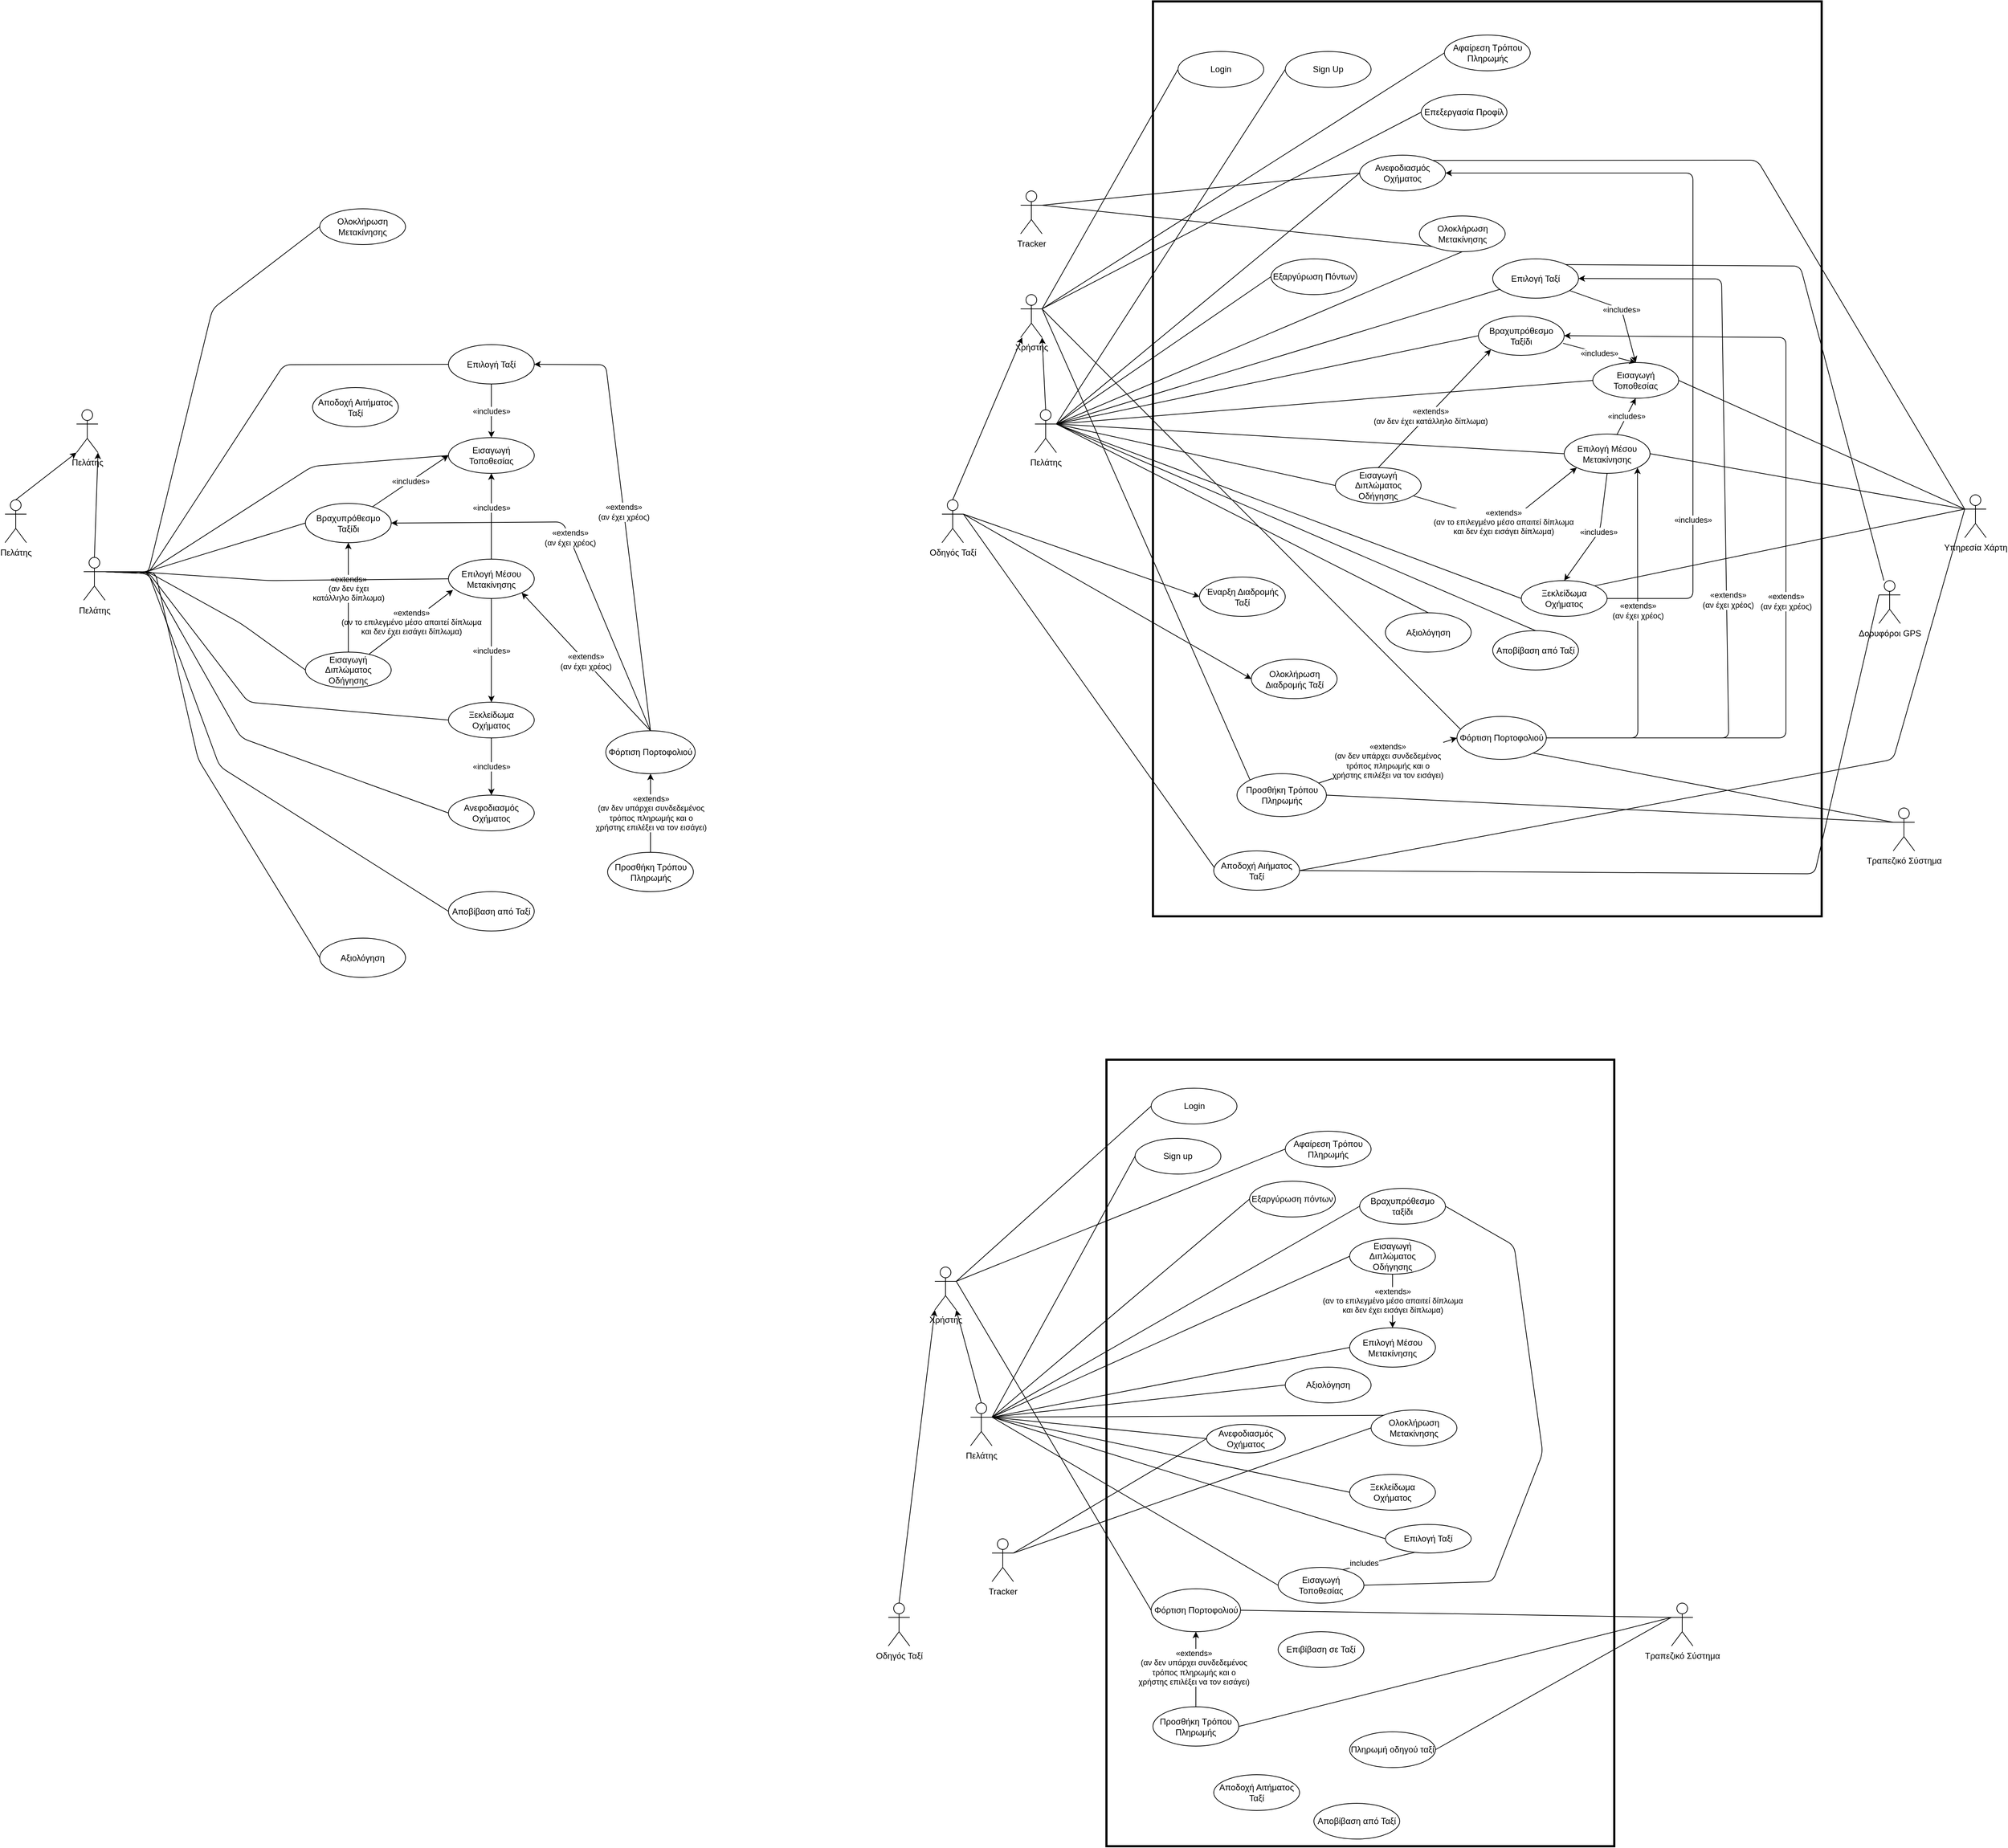 <mxfile>
    <diagram name="Σελίδα-1" id="W96MZ3pNwyJOU8Pa48gL">
        <mxGraphModel dx="2688" dy="3154" grid="1" gridSize="10" guides="1" tooltips="1" connect="1" arrows="1" fold="1" page="1" pageScale="1" pageWidth="827" pageHeight="1169" math="0" shadow="0">
            <root>
                <mxCell id="0"/>
                <mxCell id="1" parent="0"/>
                <mxCell id="TMFWVWkfC0uBXqqR4gfE-117" value="" style="rounded=0;whiteSpace=wrap;html=1;gradientColor=default;fillColor=none;strokeWidth=3;" vertex="1" parent="1">
                    <mxGeometry x="5" y="-1800" width="935" height="1279.5" as="geometry"/>
                </mxCell>
                <mxCell id="oGXjk3Xo7HyRJq7YZ0EB-15" value="" style="rounded=0;whiteSpace=wrap;html=1;gradientColor=default;fillColor=none;strokeWidth=3;" parent="1" vertex="1">
                    <mxGeometry x="-60" y="-320" width="710" height="1100" as="geometry"/>
                </mxCell>
                <mxCell id="4" style="edgeStyle=none;html=1;exitX=0.5;exitY=0;exitDx=0;exitDy=0;exitPerimeter=0;entryX=0;entryY=1;entryDx=0;entryDy=0;entryPerimeter=0;" edge="1" parent="1" source="rQhSNz1l-1LBippbrexT-1" target="2">
                    <mxGeometry relative="1" as="geometry"/>
                </mxCell>
                <mxCell id="rQhSNz1l-1LBippbrexT-1" value="Οδηγός Ταξί" style="shape=umlActor;verticalLabelPosition=bottom;verticalAlign=top;html=1;outlineConnect=0;" parent="1" vertex="1">
                    <mxGeometry x="-365" y="440" width="30" height="60" as="geometry"/>
                </mxCell>
                <mxCell id="5" style="edgeStyle=none;html=1;exitX=0.5;exitY=0;exitDx=0;exitDy=0;exitPerimeter=0;entryX=1;entryY=1;entryDx=0;entryDy=0;entryPerimeter=0;" edge="1" parent="1" source="rQhSNz1l-1LBippbrexT-2" target="2">
                    <mxGeometry relative="1" as="geometry">
                        <mxPoint x="-250" y="20" as="targetPoint"/>
                    </mxGeometry>
                </mxCell>
                <mxCell id="11" style="edgeStyle=none;html=1;exitX=1;exitY=0.333;exitDx=0;exitDy=0;exitPerimeter=0;entryX=0;entryY=0.5;entryDx=0;entryDy=0;endArrow=none;endFill=0;" edge="1" parent="1" source="rQhSNz1l-1LBippbrexT-2" target="oGXjk3Xo7HyRJq7YZ0EB-10">
                    <mxGeometry relative="1" as="geometry"/>
                </mxCell>
                <mxCell id="12" style="edgeStyle=none;html=1;exitX=1;exitY=0.333;exitDx=0;exitDy=0;exitPerimeter=0;entryX=0;entryY=0.5;entryDx=0;entryDy=0;endArrow=none;endFill=0;" edge="1" parent="1" source="rQhSNz1l-1LBippbrexT-2" target="obp9axNjenwt-zxGIQxL-54">
                    <mxGeometry relative="1" as="geometry"/>
                </mxCell>
                <mxCell id="13" style="edgeStyle=none;html=1;exitX=1;exitY=0.333;exitDx=0;exitDy=0;exitPerimeter=0;entryX=0;entryY=0.5;entryDx=0;entryDy=0;endArrow=none;endFill=0;" edge="1" parent="1" source="rQhSNz1l-1LBippbrexT-2" target="obp9axNjenwt-zxGIQxL-11">
                    <mxGeometry relative="1" as="geometry"/>
                </mxCell>
                <mxCell id="14" style="edgeStyle=none;html=1;exitX=1;exitY=0.333;exitDx=0;exitDy=0;exitPerimeter=0;entryX=0;entryY=0.5;entryDx=0;entryDy=0;endArrow=none;endFill=0;" edge="1" parent="1" source="rQhSNz1l-1LBippbrexT-2" target="Nl_YcrGtfILMOF2QN2Fj-19">
                    <mxGeometry relative="1" as="geometry"/>
                </mxCell>
                <mxCell id="15" style="edgeStyle=none;html=1;exitX=1;exitY=0.333;exitDx=0;exitDy=0;exitPerimeter=0;entryX=0;entryY=0.5;entryDx=0;entryDy=0;endArrow=none;endFill=0;" edge="1" parent="1" source="rQhSNz1l-1LBippbrexT-2" target="oGXjk3Xo7HyRJq7YZ0EB-11">
                    <mxGeometry relative="1" as="geometry"/>
                </mxCell>
                <mxCell id="17" style="edgeStyle=none;html=1;exitX=1;exitY=0.333;exitDx=0;exitDy=0;exitPerimeter=0;entryX=0;entryY=0.5;entryDx=0;entryDy=0;endArrow=none;endFill=0;" edge="1" parent="1" source="rQhSNz1l-1LBippbrexT-2" target="rQhSNz1l-1LBippbrexT-7">
                    <mxGeometry relative="1" as="geometry"/>
                </mxCell>
                <mxCell id="18" style="edgeStyle=none;html=1;exitX=1;exitY=0.333;exitDx=0;exitDy=0;exitPerimeter=0;entryX=0;entryY=0;entryDx=0;entryDy=0;endArrow=none;endFill=0;" edge="1" parent="1" source="rQhSNz1l-1LBippbrexT-2" target="obp9axNjenwt-zxGIQxL-19">
                    <mxGeometry relative="1" as="geometry"/>
                </mxCell>
                <mxCell id="TMFWVWkfC0uBXqqR4gfE-20" style="edgeStyle=none;html=1;exitX=1;exitY=0.333;exitDx=0;exitDy=0;exitPerimeter=0;entryX=0;entryY=0.5;entryDx=0;entryDy=0;endArrow=none;endFill=0;" edge="1" parent="1" source="rQhSNz1l-1LBippbrexT-2" target="Nl_YcrGtfILMOF2QN2Fj-1008">
                    <mxGeometry relative="1" as="geometry"/>
                </mxCell>
                <mxCell id="TMFWVWkfC0uBXqqR4gfE-22" style="edgeStyle=none;html=1;exitX=1;exitY=0.333;exitDx=0;exitDy=0;exitPerimeter=0;entryX=0;entryY=0.5;entryDx=0;entryDy=0;endArrow=none;endFill=0;" edge="1" parent="1" source="rQhSNz1l-1LBippbrexT-2" target="obp9axNjenwt-zxGIQxL-33">
                    <mxGeometry relative="1" as="geometry"/>
                </mxCell>
                <mxCell id="TMFWVWkfC0uBXqqR4gfE-23" style="edgeStyle=none;html=1;exitX=1;exitY=0.333;exitDx=0;exitDy=0;exitPerimeter=0;entryX=0;entryY=0.5;entryDx=0;entryDy=0;endArrow=none;endFill=0;" edge="1" parent="1" source="rQhSNz1l-1LBippbrexT-2" target="obp9axNjenwt-zxGIQxL-18">
                    <mxGeometry relative="1" as="geometry"/>
                </mxCell>
                <mxCell id="TMFWVWkfC0uBXqqR4gfE-24" style="edgeStyle=none;html=1;exitX=1;exitY=0.333;exitDx=0;exitDy=0;exitPerimeter=0;entryX=0;entryY=0.5;entryDx=0;entryDy=0;endArrow=none;endFill=0;" edge="1" parent="1" source="rQhSNz1l-1LBippbrexT-2" target="Nl_YcrGtfILMOF2QN2Fj-10">
                    <mxGeometry relative="1" as="geometry"/>
                </mxCell>
                <mxCell id="rQhSNz1l-1LBippbrexT-2" value="Πελάτης" style="shape=umlActor;verticalLabelPosition=bottom;verticalAlign=top;html=1;outlineConnect=0;" parent="1" vertex="1">
                    <mxGeometry x="-250" y="160" width="30" height="60" as="geometry"/>
                </mxCell>
                <mxCell id="obp9axNjenwt-zxGIQxL-20" style="rounded=0;orthogonalLoop=1;jettySize=auto;html=1;exitX=1;exitY=0.333;exitDx=0;exitDy=0;exitPerimeter=0;entryX=0;entryY=0.5;entryDx=0;entryDy=0;endArrow=none;endFill=0;" parent="1" source="rQhSNz1l-1LBippbrexT-3" target="obp9axNjenwt-zxGIQxL-19" edge="1">
                    <mxGeometry relative="1" as="geometry"/>
                </mxCell>
                <mxCell id="oGXjk3Xo7HyRJq7YZ0EB-20" style="rounded=0;orthogonalLoop=1;jettySize=auto;html=1;exitX=1;exitY=0.333;exitDx=0;exitDy=0;exitPerimeter=0;entryX=0;entryY=0.5;entryDx=0;entryDy=0;endArrow=none;endFill=0;" parent="1" source="rQhSNz1l-1LBippbrexT-3" target="oGXjk3Xo7HyRJq7YZ0EB-11" edge="1">
                    <mxGeometry relative="1" as="geometry"/>
                </mxCell>
                <mxCell id="rQhSNz1l-1LBippbrexT-3" value="Tracker" style="shape=umlActor;verticalLabelPosition=bottom;verticalAlign=top;html=1;outlineConnect=0;" parent="1" vertex="1">
                    <mxGeometry x="-220" y="350" width="30" height="60" as="geometry"/>
                </mxCell>
                <mxCell id="rQhSNz1l-1LBippbrexT-7" value="Επιλογή Μέσου Μετακίνησης" style="ellipse;whiteSpace=wrap;html=1;strokeWidth=1;" parent="1" vertex="1">
                    <mxGeometry x="280" y="55" width="120" height="55" as="geometry"/>
                </mxCell>
                <mxCell id="Nl_YcrGtfILMOF2QN2Fj-2" style="rounded=0;orthogonalLoop=1;jettySize=auto;html=1;exitX=0.5;exitY=1;exitDx=0;exitDy=0;entryX=0.5;entryY=0;entryDx=0;entryDy=0;" parent="1" source="obp9axNjenwt-zxGIQxL-11" target="rQhSNz1l-1LBippbrexT-7" edge="1">
                    <mxGeometry relative="1" as="geometry"/>
                </mxCell>
                <mxCell id="Nl_YcrGtfILMOF2QN2Fj-3" value="«extends»&lt;div&gt;(αν το επιλεγμένο μέσο απαιτεί δίπλωμα&lt;/div&gt;&lt;div&gt;και δεν έχει εισάγει δίπλωμα)&lt;/div&gt;" style="edgeLabel;html=1;align=center;verticalAlign=middle;resizable=0;points=[];" parent="Nl_YcrGtfILMOF2QN2Fj-2" vertex="1" connectable="0">
                    <mxGeometry x="-0.294" y="2" relative="1" as="geometry">
                        <mxPoint x="-2" y="10" as="offset"/>
                    </mxGeometry>
                </mxCell>
                <mxCell id="obp9axNjenwt-zxGIQxL-11" value="Εισαγωγή Διπλώματος Οδήγησης" style="ellipse;whiteSpace=wrap;html=1;strokeWidth=1;" parent="1" vertex="1">
                    <mxGeometry x="280" y="-70" width="120" height="50" as="geometry"/>
                </mxCell>
                <mxCell id="obp9axNjenwt-zxGIQxL-18" value="Ξεκλείδωμα Οχήματος" style="ellipse;whiteSpace=wrap;html=1;strokeWidth=1;" parent="1" vertex="1">
                    <mxGeometry x="280" y="260" width="120" height="50" as="geometry"/>
                </mxCell>
                <mxCell id="obp9axNjenwt-zxGIQxL-19" value="Ολοκλήρωση Μετακίνησης" style="ellipse;whiteSpace=wrap;html=1;perimeterSpacing=0;strokeWidth=1;" parent="1" vertex="1">
                    <mxGeometry x="310" y="170" width="120" height="50" as="geometry"/>
                </mxCell>
                <mxCell id="obp9axNjenwt-zxGIQxL-23" value="Προσθήκη Τρόπου Πληρωμής" style="ellipse;whiteSpace=wrap;html=1;strokeWidth=1;" parent="1" vertex="1">
                    <mxGeometry x="5" y="585" width="120" height="55" as="geometry"/>
                </mxCell>
                <mxCell id="obp9axNjenwt-zxGIQxL-27" style="rounded=0;orthogonalLoop=1;jettySize=auto;html=1;entryX=1;entryY=0.5;entryDx=0;entryDy=0;endArrow=none;endFill=0;exitX=0;exitY=0.333;exitDx=0;exitDy=0;exitPerimeter=0;" parent="1" source="obp9axNjenwt-zxGIQxL-25" target="obp9axNjenwt-zxGIQxL-23" edge="1">
                    <mxGeometry relative="1" as="geometry">
                        <mxPoint x="710" y="560" as="sourcePoint"/>
                    </mxGeometry>
                </mxCell>
                <mxCell id="obp9axNjenwt-zxGIQxL-29" style="rounded=0;orthogonalLoop=1;jettySize=auto;html=1;exitX=0;exitY=0.333;exitDx=0;exitDy=0;exitPerimeter=0;entryX=1;entryY=0.5;entryDx=0;entryDy=0;startArrow=none;startFill=0;endArrow=none;endFill=0;" parent="1" source="obp9axNjenwt-zxGIQxL-25" target="obp9axNjenwt-zxGIQxL-28" edge="1">
                    <mxGeometry relative="1" as="geometry"/>
                </mxCell>
                <mxCell id="oGXjk3Xo7HyRJq7YZ0EB-3" style="rounded=0;orthogonalLoop=1;jettySize=auto;html=1;exitX=0;exitY=0.333;exitDx=0;exitDy=0;exitPerimeter=0;entryX=1;entryY=0.5;entryDx=0;entryDy=0;endArrow=none;endFill=0;" parent="1" source="obp9axNjenwt-zxGIQxL-25" target="oGXjk3Xo7HyRJq7YZ0EB-1" edge="1">
                    <mxGeometry relative="1" as="geometry"/>
                </mxCell>
                <mxCell id="obp9axNjenwt-zxGIQxL-25" value="Τραπεζικό Σύστημα" style="shape=umlActor;verticalLabelPosition=bottom;verticalAlign=top;html=1;outlineConnect=0;" parent="1" vertex="1">
                    <mxGeometry x="730" y="440" width="30" height="60" as="geometry"/>
                </mxCell>
                <mxCell id="obp9axNjenwt-zxGIQxL-31" style="rounded=0;orthogonalLoop=1;jettySize=auto;html=1;exitX=0.5;exitY=0;exitDx=0;exitDy=0;entryX=0.5;entryY=1;entryDx=0;entryDy=0;" parent="1" source="obp9axNjenwt-zxGIQxL-23" target="obp9axNjenwt-zxGIQxL-28" edge="1">
                    <mxGeometry relative="1" as="geometry">
                        <mxPoint x="160" y="-60" as="targetPoint"/>
                    </mxGeometry>
                </mxCell>
                <mxCell id="obp9axNjenwt-zxGIQxL-55" value="«extends»&lt;div&gt;(αν δεν υπάρχει συνδεδεμένος&lt;/div&gt;&lt;div&gt;τρόπος πληρωμής και ο&lt;/div&gt;&lt;div&gt;χρήστης επιλέξει να τον εισάγει)&lt;/div&gt;" style="edgeLabel;html=1;align=center;verticalAlign=middle;resizable=0;points=[];" parent="obp9axNjenwt-zxGIQxL-31" vertex="1" connectable="0">
                    <mxGeometry x="0.053" y="3" relative="1" as="geometry">
                        <mxPoint as="offset"/>
                    </mxGeometry>
                </mxCell>
                <mxCell id="obp9axNjenwt-zxGIQxL-28" value="Φόρτιση Πορτοφολιού" style="ellipse;whiteSpace=wrap;html=1;strokeWidth=1;" parent="1" vertex="1">
                    <mxGeometry x="2.5" y="420" width="125" height="60" as="geometry"/>
                </mxCell>
                <mxCell id="Nl_YcrGtfILMOF2QN2Fj-14" style="rounded=0;orthogonalLoop=1;jettySize=auto;html=1;exitX=1;exitY=0.5;exitDx=0;exitDy=0;entryX=0;entryY=0.5;entryDx=0;entryDy=0;" parent="1" source="obp9axNjenwt-zxGIQxL-33" target="Nl_YcrGtfILMOF2QN2Fj-10" edge="1">
                    <mxGeometry relative="1" as="geometry"/>
                </mxCell>
                <mxCell id="Nl_YcrGtfILMOF2QN2Fj-15" value="includes" style="edgeLabel;html=1;align=center;verticalAlign=middle;resizable=0;points=[];" parent="Nl_YcrGtfILMOF2QN2Fj-14" vertex="1" connectable="0">
                    <mxGeometry x="0.112" y="-2" relative="1" as="geometry">
                        <mxPoint as="offset"/>
                    </mxGeometry>
                </mxCell>
                <mxCell id="obp9axNjenwt-zxGIQxL-33" value="Επιλογή Ταξί" style="ellipse;whiteSpace=wrap;html=1;strokeWidth=1;" parent="1" vertex="1">
                    <mxGeometry x="330" y="330" width="120" height="40" as="geometry"/>
                </mxCell>
                <mxCell id="obp9axNjenwt-zxGIQxL-46" value="Αποδοχή Αιτήματος Ταξί" style="ellipse;whiteSpace=wrap;html=1;strokeWidth=1;" parent="1" vertex="1">
                    <mxGeometry x="90" y="680" width="120" height="50" as="geometry"/>
                </mxCell>
                <mxCell id="obp9axNjenwt-zxGIQxL-48" value="Αποβίβαση από Ταξί" style="ellipse;whiteSpace=wrap;html=1;strokeWidth=1;" parent="1" vertex="1">
                    <mxGeometry x="230" y="720" width="120" height="50" as="geometry"/>
                </mxCell>
                <mxCell id="obp9axNjenwt-zxGIQxL-51" value="Επιβίβαση σε Ταξί" style="ellipse;whiteSpace=wrap;html=1;strokeWidth=1;" parent="1" vertex="1">
                    <mxGeometry x="180" y="480" width="120" height="50" as="geometry"/>
                </mxCell>
                <mxCell id="TMFWVWkfC0uBXqqR4gfE-26" style="edgeStyle=none;html=1;exitX=1;exitY=0.5;exitDx=0;exitDy=0;entryX=1;entryY=0.5;entryDx=0;entryDy=0;endArrow=none;endFill=0;" edge="1" parent="1" source="obp9axNjenwt-zxGIQxL-54" target="Nl_YcrGtfILMOF2QN2Fj-10">
                    <mxGeometry relative="1" as="geometry">
                        <Array as="points">
                            <mxPoint x="510" y="-60"/>
                            <mxPoint x="550" y="230"/>
                            <mxPoint x="480" y="410"/>
                        </Array>
                    </mxGeometry>
                </mxCell>
                <mxCell id="obp9axNjenwt-zxGIQxL-54" value="Βραχυπρόθεσμο ταξίδι" style="ellipse;whiteSpace=wrap;html=1;strokeWidth=1;" parent="1" vertex="1">
                    <mxGeometry x="294" y="-140" width="120" height="50" as="geometry"/>
                </mxCell>
                <mxCell id="LziybzvXohEd1GuKS7dP-1" value="Αφαίρεση Τρόπου Πληρωμής" style="ellipse;whiteSpace=wrap;html=1;" parent="1" vertex="1">
                    <mxGeometry x="190" y="-220" width="120" height="50" as="geometry"/>
                </mxCell>
                <mxCell id="Nl_YcrGtfILMOF2QN2Fj-10" value="Εισαγωγή Τοποθεσίας" style="ellipse;whiteSpace=wrap;html=1;strokeWidth=1;" parent="1" vertex="1">
                    <mxGeometry x="180" y="390" width="120" height="50" as="geometry"/>
                </mxCell>
                <mxCell id="Nl_YcrGtfILMOF2QN2Fj-19" value="Αξιολόγηση" style="ellipse;whiteSpace=wrap;html=1;strokeWidth=1;" parent="1" vertex="1">
                    <mxGeometry x="190" y="110" width="120" height="50" as="geometry"/>
                </mxCell>
                <mxCell id="Nl_YcrGtfILMOF2QN2Fj-1007" value="Login" style="ellipse;whiteSpace=wrap;html=1;" parent="1" vertex="1">
                    <mxGeometry x="2.5" y="-280" width="120" height="50" as="geometry"/>
                </mxCell>
                <mxCell id="Nl_YcrGtfILMOF2QN2Fj-1008" value="Sign up" style="ellipse;whiteSpace=wrap;html=1;" parent="1" vertex="1">
                    <mxGeometry x="-20" y="-210" width="120" height="50" as="geometry"/>
                </mxCell>
                <mxCell id="oGXjk3Xo7HyRJq7YZ0EB-1" value="Πληρωμή οδηγού ταξί" style="ellipse;whiteSpace=wrap;html=1;" parent="1" vertex="1">
                    <mxGeometry x="280" y="620" width="120" height="50" as="geometry"/>
                </mxCell>
                <mxCell id="oGXjk3Xo7HyRJq7YZ0EB-10" value="Εξαργύρωση πόντων" style="ellipse;whiteSpace=wrap;html=1;" parent="1" vertex="1">
                    <mxGeometry x="140" y="-150" width="120" height="50" as="geometry"/>
                </mxCell>
                <mxCell id="oGXjk3Xo7HyRJq7YZ0EB-11" value="Ανεφοδιασμός Οχήματος" style="ellipse;whiteSpace=wrap;html=1;strokeWidth=1;" parent="1" vertex="1">
                    <mxGeometry x="80" y="190" width="110" height="40" as="geometry"/>
                </mxCell>
                <mxCell id="TMFWVWkfC0uBXqqR4gfE-19" style="edgeStyle=none;html=1;exitX=1;exitY=0.333;exitDx=0;exitDy=0;exitPerimeter=0;entryX=0;entryY=0.5;entryDx=0;entryDy=0;endArrow=none;endFill=0;" edge="1" parent="1" source="2" target="Nl_YcrGtfILMOF2QN2Fj-1007">
                    <mxGeometry relative="1" as="geometry"/>
                </mxCell>
                <mxCell id="TMFWVWkfC0uBXqqR4gfE-21" style="edgeStyle=none;html=1;exitX=1;exitY=0.333;exitDx=0;exitDy=0;exitPerimeter=0;entryX=0;entryY=0.5;entryDx=0;entryDy=0;endArrow=none;endFill=0;" edge="1" parent="1" source="2" target="LziybzvXohEd1GuKS7dP-1">
                    <mxGeometry relative="1" as="geometry"/>
                </mxCell>
                <mxCell id="TMFWVWkfC0uBXqqR4gfE-30" style="edgeStyle=none;html=1;exitX=1;exitY=0.333;exitDx=0;exitDy=0;exitPerimeter=0;entryX=0;entryY=0.5;entryDx=0;entryDy=0;endArrow=none;endFill=0;" edge="1" parent="1" source="2" target="obp9axNjenwt-zxGIQxL-28">
                    <mxGeometry relative="1" as="geometry"/>
                </mxCell>
                <mxCell id="2" value="Χρήστης" style="shape=umlActor;verticalLabelPosition=bottom;verticalAlign=top;html=1;outlineConnect=0;" vertex="1" parent="1">
                    <mxGeometry x="-300" y="-30" width="30" height="60" as="geometry"/>
                </mxCell>
                <mxCell id="iz2s1d51JbCJ1DRqa-HV-18" value="«includes»" style="edgeStyle=none;html=1;entryX=0.5;entryY=0;entryDx=0;entryDy=0;endArrow=classic;endFill=1;" edge="1" parent="1" source="iz2s1d51JbCJ1DRqa-HV-20" target="iz2s1d51JbCJ1DRqa-HV-22">
                    <mxGeometry relative="1" as="geometry"/>
                </mxCell>
                <mxCell id="iz2s1d51JbCJ1DRqa-HV-19" value="«includes»" style="edgeStyle=none;html=1;entryX=0.5;entryY=1;entryDx=0;entryDy=0;endArrow=classic;endFill=1;" edge="1" parent="1" source="iz2s1d51JbCJ1DRqa-HV-20" target="iz2s1d51JbCJ1DRqa-HV-23">
                    <mxGeometry x="0.2" relative="1" as="geometry">
                        <mxPoint as="offset"/>
                    </mxGeometry>
                </mxCell>
                <mxCell id="iz2s1d51JbCJ1DRqa-HV-20" value="Επιλογή Μέσου Μετακίνησης" style="ellipse;whiteSpace=wrap;html=1;strokeWidth=1;" vertex="1" parent="1">
                    <mxGeometry x="-980" y="-1020" width="120" height="55" as="geometry"/>
                </mxCell>
                <mxCell id="iz2s1d51JbCJ1DRqa-HV-21" value="«includes»" style="edgeStyle=none;html=1;endArrow=classic;endFill=1;" edge="1" parent="1" source="iz2s1d51JbCJ1DRqa-HV-22" target="iz2s1d51JbCJ1DRqa-HV-35">
                    <mxGeometry relative="1" as="geometry"/>
                </mxCell>
                <mxCell id="iz2s1d51JbCJ1DRqa-HV-22" value="Ξεκλείδωμα Οχήματος" style="ellipse;whiteSpace=wrap;html=1;strokeWidth=1;" vertex="1" parent="1">
                    <mxGeometry x="-980" y="-820" width="120" height="50" as="geometry"/>
                </mxCell>
                <mxCell id="iz2s1d51JbCJ1DRqa-HV-23" value="Εισαγωγή Τοποθεσίας" style="ellipse;whiteSpace=wrap;html=1;perimeterSpacing=0;strokeWidth=1;" vertex="1" parent="1">
                    <mxGeometry x="-980" y="-1190" width="120" height="50" as="geometry"/>
                </mxCell>
                <mxCell id="iz2s1d51JbCJ1DRqa-HV-24" value="Ολοκλήρωση Μετακίνησης" style="ellipse;whiteSpace=wrap;html=1;perimeterSpacing=0;strokeWidth=1;" vertex="1" parent="1">
                    <mxGeometry x="-1160" y="-1510" width="120" height="50" as="geometry"/>
                </mxCell>
                <mxCell id="iz2s1d51JbCJ1DRqa-HV-25" value="«extends»&lt;div&gt;(αν έχει χρέος)&lt;/div&gt;" style="edgeStyle=none;html=1;exitX=0.5;exitY=0;exitDx=0;exitDy=0;entryX=1;entryY=1;entryDx=0;entryDy=0;endArrow=classic;endFill=1;" edge="1" parent="1" source="iz2s1d51JbCJ1DRqa-HV-29" target="iz2s1d51JbCJ1DRqa-HV-20">
                    <mxGeometry relative="1" as="geometry"/>
                </mxCell>
                <mxCell id="iz2s1d51JbCJ1DRqa-HV-26" value="«extends»&lt;br&gt;(αν έχει χρέος)" style="edgeStyle=none;html=1;exitX=0.5;exitY=0;exitDx=0;exitDy=0;entryX=1;entryY=0.5;entryDx=0;entryDy=0;endArrow=classic;endFill=1;" edge="1" parent="1" source="iz2s1d51JbCJ1DRqa-HV-29" target="iz2s1d51JbCJ1DRqa-HV-37">
                    <mxGeometry relative="1" as="geometry">
                        <Array as="points">
                            <mxPoint x="-760" y="-1292"/>
                        </Array>
                    </mxGeometry>
                </mxCell>
                <mxCell id="iz2s1d51JbCJ1DRqa-HV-27" style="edgeStyle=none;html=1;exitX=0.5;exitY=0;exitDx=0;exitDy=0;entryX=1;entryY=0.5;entryDx=0;entryDy=0;endArrow=classic;endFill=1;" edge="1" parent="1" source="iz2s1d51JbCJ1DRqa-HV-29" target="iz2s1d51JbCJ1DRqa-HV-43">
                    <mxGeometry relative="1" as="geometry">
                        <Array as="points">
                            <mxPoint x="-820" y="-1072"/>
                        </Array>
                    </mxGeometry>
                </mxCell>
                <mxCell id="iz2s1d51JbCJ1DRqa-HV-28" value="«extends»&lt;br&gt;(αν έχει χρέος)" style="edgeLabel;html=1;align=center;verticalAlign=middle;resizable=0;points=[];" vertex="1" connectable="0" parent="iz2s1d51JbCJ1DRqa-HV-27">
                    <mxGeometry x="0.052" y="-1" relative="1" as="geometry">
                        <mxPoint as="offset"/>
                    </mxGeometry>
                </mxCell>
                <mxCell id="iz2s1d51JbCJ1DRqa-HV-29" value="Φόρτιση Πορτοφολιού" style="ellipse;whiteSpace=wrap;html=1;strokeWidth=1;" vertex="1" parent="1">
                    <mxGeometry x="-760" y="-780" width="125" height="60" as="geometry"/>
                </mxCell>
                <mxCell id="iz2s1d51JbCJ1DRqa-HV-30" value="«extends»&lt;div&gt;(αν δεν υπάρχει συνδεδεμένος&lt;/div&gt;&lt;div&gt;τρόπος πληρωμής και ο&lt;/div&gt;&lt;div&gt;χρήστης επιλέξει να τον εισάγει)&lt;/div&gt;" style="edgeStyle=none;html=1;entryX=0.5;entryY=1;entryDx=0;entryDy=0;endArrow=classic;endFill=1;" edge="1" parent="1" source="iz2s1d51JbCJ1DRqa-HV-31" target="iz2s1d51JbCJ1DRqa-HV-29">
                    <mxGeometry relative="1" as="geometry"/>
                </mxCell>
                <mxCell id="iz2s1d51JbCJ1DRqa-HV-31" value="Προσθήκη Τρόπου Πληρωμής" style="ellipse;whiteSpace=wrap;html=1;strokeWidth=1;" vertex="1" parent="1">
                    <mxGeometry x="-757.5" y="-610" width="120" height="55" as="geometry"/>
                </mxCell>
                <mxCell id="iz2s1d51JbCJ1DRqa-HV-32" value="«extends»&lt;div&gt;(αν το επιλεγμένο μέσο απαιτεί δίπλωμα&lt;/div&gt;&lt;div&gt;και δεν έχει εισάγει δίπλωμα)&lt;/div&gt;" style="edgeStyle=none;html=1;entryX=0.053;entryY=0.783;entryDx=0;entryDy=0;endArrow=classic;endFill=1;entryPerimeter=0;" edge="1" parent="1" source="iz2s1d51JbCJ1DRqa-HV-34" target="iz2s1d51JbCJ1DRqa-HV-20">
                    <mxGeometry relative="1" as="geometry"/>
                </mxCell>
                <mxCell id="iz2s1d51JbCJ1DRqa-HV-33" value="«extends»&lt;div&gt;(αν δεν έχει&lt;/div&gt;&lt;div&gt;κατάλληλο δίπλωμα)&lt;/div&gt;" style="edgeStyle=none;html=1;exitX=0.5;exitY=1;exitDx=0;exitDy=0;endArrow=classic;endFill=1;" edge="1" parent="1" source="iz2s1d51JbCJ1DRqa-HV-34" target="iz2s1d51JbCJ1DRqa-HV-43">
                    <mxGeometry x="0.375" relative="1" as="geometry">
                        <mxPoint as="offset"/>
                    </mxGeometry>
                </mxCell>
                <mxCell id="iz2s1d51JbCJ1DRqa-HV-34" value="Εισαγωγή Διπλώματος Οδήγησης" style="ellipse;whiteSpace=wrap;html=1;strokeWidth=1;" vertex="1" parent="1">
                    <mxGeometry x="-1180" y="-890" width="120" height="50" as="geometry"/>
                </mxCell>
                <mxCell id="iz2s1d51JbCJ1DRqa-HV-35" value="Ανεφοδιασμός Οχήματος" style="ellipse;whiteSpace=wrap;html=1;strokeWidth=1;" vertex="1" parent="1">
                    <mxGeometry x="-980" y="-690" width="120" height="50" as="geometry"/>
                </mxCell>
                <mxCell id="iz2s1d51JbCJ1DRqa-HV-36" value="«includes»" style="edgeStyle=none;html=1;entryX=0.5;entryY=0;entryDx=0;entryDy=0;endArrow=classic;endFill=1;" edge="1" parent="1" source="iz2s1d51JbCJ1DRqa-HV-37" target="iz2s1d51JbCJ1DRqa-HV-23">
                    <mxGeometry relative="1" as="geometry"/>
                </mxCell>
                <mxCell id="iz2s1d51JbCJ1DRqa-HV-37" value="Επιλογή Ταξί" style="ellipse;whiteSpace=wrap;html=1;strokeWidth=1;" vertex="1" parent="1">
                    <mxGeometry x="-980" y="-1320" width="120" height="55" as="geometry"/>
                </mxCell>
                <mxCell id="iz2s1d51JbCJ1DRqa-HV-38" value="Αποδοχή Αιτήματος Ταξί" style="ellipse;whiteSpace=wrap;html=1;strokeWidth=1;" vertex="1" parent="1">
                    <mxGeometry x="-1170" y="-1260" width="120" height="55" as="geometry"/>
                </mxCell>
                <mxCell id="iz2s1d51JbCJ1DRqa-HV-39" value="Έναρξη Διαδρομής Ταξί" style="ellipse;whiteSpace=wrap;html=1;strokeWidth=1;" vertex="1" parent="1">
                    <mxGeometry x="70" y="-995" width="120" height="55" as="geometry"/>
                </mxCell>
                <mxCell id="iz2s1d51JbCJ1DRqa-HV-40" value="Ολοκλήρωση Διαδρομής Ταξί" style="ellipse;whiteSpace=wrap;html=1;strokeWidth=1;" vertex="1" parent="1">
                    <mxGeometry x="142.5" y="-880" width="120" height="55" as="geometry"/>
                </mxCell>
                <mxCell id="iz2s1d51JbCJ1DRqa-HV-41" value="Αποβίβαση από Ταξί" style="ellipse;whiteSpace=wrap;html=1;strokeWidth=1;" vertex="1" parent="1">
                    <mxGeometry x="-980" y="-555" width="120" height="55" as="geometry"/>
                </mxCell>
                <mxCell id="iz2s1d51JbCJ1DRqa-HV-42" value="«includes»" style="edgeStyle=none;html=1;entryX=0;entryY=0.5;entryDx=0;entryDy=0;endArrow=classic;endFill=1;" edge="1" parent="1" source="iz2s1d51JbCJ1DRqa-HV-43" target="iz2s1d51JbCJ1DRqa-HV-23">
                    <mxGeometry relative="1" as="geometry"/>
                </mxCell>
                <mxCell id="iz2s1d51JbCJ1DRqa-HV-43" value="Βραχυπρόθεσμο Ταξίδι" style="ellipse;whiteSpace=wrap;html=1;strokeWidth=1;" vertex="1" parent="1">
                    <mxGeometry x="-1180" y="-1098" width="120" height="55" as="geometry"/>
                </mxCell>
                <mxCell id="iz2s1d51JbCJ1DRqa-HV-44" value="Αξιολόγηση" style="ellipse;whiteSpace=wrap;html=1;strokeWidth=1;" vertex="1" parent="1">
                    <mxGeometry x="-1160" y="-490" width="120" height="55" as="geometry"/>
                </mxCell>
                <mxCell id="iz2s1d51JbCJ1DRqa-HV-47" value="Πελάτης" style="shape=umlActor;verticalLabelPosition=bottom;verticalAlign=top;html=1;outlineConnect=0;" vertex="1" parent="1">
                    <mxGeometry x="-1500" y="-1229" width="30" height="60" as="geometry"/>
                </mxCell>
                <mxCell id="iz2s1d51JbCJ1DRqa-HV-48" style="edgeStyle=none;html=1;exitX=0.5;exitY=0;exitDx=0;exitDy=0;exitPerimeter=0;endArrow=classic;endFill=1;entryX=0;entryY=1;entryDx=0;entryDy=0;entryPerimeter=0;" edge="1" parent="1" source="iz2s1d51JbCJ1DRqa-HV-49" target="iz2s1d51JbCJ1DRqa-HV-47">
                    <mxGeometry relative="1" as="geometry"/>
                </mxCell>
                <mxCell id="iz2s1d51JbCJ1DRqa-HV-49" value="Πελάτης" style="shape=umlActor;verticalLabelPosition=bottom;verticalAlign=top;html=1;outlineConnect=0;" vertex="1" parent="1">
                    <mxGeometry x="-1600" y="-1103" width="30" height="60" as="geometry"/>
                </mxCell>
                <mxCell id="iz2s1d51JbCJ1DRqa-HV-50" style="edgeStyle=none;html=1;exitX=0.5;exitY=0;exitDx=0;exitDy=0;exitPerimeter=0;entryX=1;entryY=1;entryDx=0;entryDy=0;entryPerimeter=0;endArrow=classic;endFill=1;" edge="1" parent="1" source="iz2s1d51JbCJ1DRqa-HV-58" target="iz2s1d51JbCJ1DRqa-HV-47">
                    <mxGeometry relative="1" as="geometry"/>
                </mxCell>
                <mxCell id="-byGopm3JKjVvyfggG0N-18" style="edgeStyle=none;html=1;exitX=1;exitY=0.333;exitDx=0;exitDy=0;exitPerimeter=0;entryX=0;entryY=0.5;entryDx=0;entryDy=0;endArrow=none;endFill=0;" edge="1" parent="1" source="iz2s1d51JbCJ1DRqa-HV-58" target="iz2s1d51JbCJ1DRqa-HV-24">
                    <mxGeometry relative="1" as="geometry">
                        <Array as="points">
                            <mxPoint x="-1400" y="-1000"/>
                            <mxPoint x="-1310" y="-1370"/>
                        </Array>
                    </mxGeometry>
                </mxCell>
                <mxCell id="-byGopm3JKjVvyfggG0N-21" style="edgeStyle=none;html=1;exitX=1;exitY=0.333;exitDx=0;exitDy=0;exitPerimeter=0;entryX=0;entryY=0.5;entryDx=0;entryDy=0;endArrow=none;endFill=0;" edge="1" parent="1" source="iz2s1d51JbCJ1DRqa-HV-58" target="iz2s1d51JbCJ1DRqa-HV-37">
                    <mxGeometry relative="1" as="geometry">
                        <Array as="points">
                            <mxPoint x="-1400" y="-1000"/>
                            <mxPoint x="-1210" y="-1292"/>
                        </Array>
                    </mxGeometry>
                </mxCell>
                <mxCell id="-byGopm3JKjVvyfggG0N-22" style="edgeStyle=none;html=1;exitX=1;exitY=0.333;exitDx=0;exitDy=0;exitPerimeter=0;entryX=0;entryY=0.5;entryDx=0;entryDy=0;endArrow=none;endFill=0;" edge="1" parent="1" source="iz2s1d51JbCJ1DRqa-HV-58" target="iz2s1d51JbCJ1DRqa-HV-23">
                    <mxGeometry relative="1" as="geometry">
                        <Array as="points">
                            <mxPoint x="-1400" y="-1002"/>
                            <mxPoint x="-1170" y="-1150"/>
                        </Array>
                    </mxGeometry>
                </mxCell>
                <mxCell id="-byGopm3JKjVvyfggG0N-23" style="edgeStyle=none;html=1;exitX=1;exitY=0.333;exitDx=0;exitDy=0;exitPerimeter=0;entryX=0;entryY=0.5;entryDx=0;entryDy=0;endArrow=none;endFill=0;" edge="1" parent="1" source="iz2s1d51JbCJ1DRqa-HV-58" target="iz2s1d51JbCJ1DRqa-HV-43">
                    <mxGeometry relative="1" as="geometry">
                        <Array as="points">
                            <mxPoint x="-1410" y="-1000"/>
                        </Array>
                    </mxGeometry>
                </mxCell>
                <mxCell id="-byGopm3JKjVvyfggG0N-24" style="edgeStyle=none;html=1;exitX=1;exitY=0.333;exitDx=0;exitDy=0;exitPerimeter=0;entryX=0;entryY=0.5;entryDx=0;entryDy=0;endArrow=none;endFill=0;" edge="1" parent="1" source="iz2s1d51JbCJ1DRqa-HV-58" target="iz2s1d51JbCJ1DRqa-HV-20">
                    <mxGeometry relative="1" as="geometry">
                        <Array as="points">
                            <mxPoint x="-1410" y="-1002"/>
                            <mxPoint x="-1230" y="-990"/>
                        </Array>
                    </mxGeometry>
                </mxCell>
                <mxCell id="-byGopm3JKjVvyfggG0N-25" style="edgeStyle=none;html=1;exitX=1;exitY=0.333;exitDx=0;exitDy=0;exitPerimeter=0;entryX=0;entryY=0.5;entryDx=0;entryDy=0;endArrow=none;endFill=0;" edge="1" parent="1" source="iz2s1d51JbCJ1DRqa-HV-58" target="iz2s1d51JbCJ1DRqa-HV-34">
                    <mxGeometry relative="1" as="geometry">
                        <Array as="points">
                            <mxPoint x="-1400" y="-1002"/>
                            <mxPoint x="-1270" y="-930"/>
                        </Array>
                    </mxGeometry>
                </mxCell>
                <mxCell id="-byGopm3JKjVvyfggG0N-26" style="edgeStyle=none;html=1;exitX=1;exitY=0.333;exitDx=0;exitDy=0;exitPerimeter=0;entryX=0;entryY=0.5;entryDx=0;entryDy=0;endArrow=none;endFill=0;" edge="1" parent="1" source="iz2s1d51JbCJ1DRqa-HV-58" target="iz2s1d51JbCJ1DRqa-HV-22">
                    <mxGeometry relative="1" as="geometry">
                        <Array as="points">
                            <mxPoint x="-1400" y="-1002"/>
                            <mxPoint x="-1260" y="-820"/>
                        </Array>
                    </mxGeometry>
                </mxCell>
                <mxCell id="-byGopm3JKjVvyfggG0N-27" style="edgeStyle=none;html=1;exitX=1;exitY=0.333;exitDx=0;exitDy=0;exitPerimeter=0;entryX=0;entryY=0.5;entryDx=0;entryDy=0;endArrow=none;endFill=0;" edge="1" parent="1" source="iz2s1d51JbCJ1DRqa-HV-58" target="iz2s1d51JbCJ1DRqa-HV-35">
                    <mxGeometry relative="1" as="geometry">
                        <Array as="points">
                            <mxPoint x="-1400" y="-1000"/>
                            <mxPoint x="-1270" y="-770"/>
                        </Array>
                    </mxGeometry>
                </mxCell>
                <mxCell id="-byGopm3JKjVvyfggG0N-28" style="edgeStyle=none;html=1;exitX=1;exitY=0.333;exitDx=0;exitDy=0;exitPerimeter=0;entryX=0;entryY=0.5;entryDx=0;entryDy=0;endArrow=none;endFill=0;" edge="1" parent="1" source="iz2s1d51JbCJ1DRqa-HV-58" target="iz2s1d51JbCJ1DRqa-HV-41">
                    <mxGeometry relative="1" as="geometry">
                        <Array as="points">
                            <mxPoint x="-1400" y="-1002"/>
                            <mxPoint x="-1300" y="-730"/>
                        </Array>
                    </mxGeometry>
                </mxCell>
                <mxCell id="-byGopm3JKjVvyfggG0N-29" style="edgeStyle=none;html=1;exitX=1;exitY=0.333;exitDx=0;exitDy=0;exitPerimeter=0;entryX=0;entryY=0.5;entryDx=0;entryDy=0;endArrow=none;endFill=0;" edge="1" parent="1" source="iz2s1d51JbCJ1DRqa-HV-58" target="iz2s1d51JbCJ1DRqa-HV-44">
                    <mxGeometry relative="1" as="geometry">
                        <Array as="points">
                            <mxPoint x="-1390" y="-1002"/>
                            <mxPoint x="-1330" y="-740"/>
                        </Array>
                    </mxGeometry>
                </mxCell>
                <mxCell id="iz2s1d51JbCJ1DRqa-HV-58" value="Πελάτης" style="shape=umlActor;verticalLabelPosition=bottom;verticalAlign=top;html=1;outlineConnect=0;" vertex="1" parent="1">
                    <mxGeometry x="-1490" y="-1022.5" width="30" height="60" as="geometry"/>
                </mxCell>
                <mxCell id="TMFWVWkfC0uBXqqR4gfE-33" style="edgeStyle=none;html=1;exitX=1;exitY=0.333;exitDx=0;exitDy=0;exitPerimeter=0;entryX=0;entryY=0.5;entryDx=0;entryDy=0;endArrow=none;endFill=0;" edge="1" parent="1" source="TMFWVWkfC0uBXqqR4gfE-31" target="TMFWVWkfC0uBXqqR4gfE-32">
                    <mxGeometry relative="1" as="geometry"/>
                </mxCell>
                <mxCell id="TMFWVWkfC0uBXqqR4gfE-36" style="edgeStyle=none;html=1;exitX=1;exitY=0.333;exitDx=0;exitDy=0;exitPerimeter=0;entryX=0;entryY=0.5;entryDx=0;entryDy=0;endArrow=none;endFill=0;" edge="1" parent="1" source="TMFWVWkfC0uBXqqR4gfE-31" target="TMFWVWkfC0uBXqqR4gfE-35">
                    <mxGeometry relative="1" as="geometry"/>
                </mxCell>
                <mxCell id="TMFWVWkfC0uBXqqR4gfE-37" style="edgeStyle=none;html=1;exitX=1;exitY=0.333;exitDx=0;exitDy=0;exitPerimeter=0;entryX=0;entryY=0.5;entryDx=0;entryDy=0;endArrow=none;endFill=0;" edge="1" parent="1" source="TMFWVWkfC0uBXqqR4gfE-31" target="TMFWVWkfC0uBXqqR4gfE-34">
                    <mxGeometry relative="1" as="geometry"/>
                </mxCell>
                <mxCell id="TMFWVWkfC0uBXqqR4gfE-39" style="edgeStyle=none;html=1;exitX=1;exitY=0.333;exitDx=0;exitDy=0;exitPerimeter=0;endArrow=none;endFill=0;" edge="1" parent="1" source="TMFWVWkfC0uBXqqR4gfE-31" target="TMFWVWkfC0uBXqqR4gfE-38">
                    <mxGeometry relative="1" as="geometry"/>
                </mxCell>
                <mxCell id="TMFWVWkfC0uBXqqR4gfE-41" style="edgeStyle=none;html=1;exitX=1;exitY=0.333;exitDx=0;exitDy=0;exitPerimeter=0;entryX=0.5;entryY=1;entryDx=0;entryDy=0;endArrow=none;endFill=0;" edge="1" parent="1" source="TMFWVWkfC0uBXqqR4gfE-31" target="TMFWVWkfC0uBXqqR4gfE-40">
                    <mxGeometry relative="1" as="geometry"/>
                </mxCell>
                <mxCell id="TMFWVWkfC0uBXqqR4gfE-43" style="edgeStyle=none;html=1;exitX=1;exitY=0.333;exitDx=0;exitDy=0;exitPerimeter=0;entryX=0;entryY=0.5;entryDx=0;entryDy=0;endArrow=none;endFill=0;" edge="1" parent="1" source="TMFWVWkfC0uBXqqR4gfE-31" target="TMFWVWkfC0uBXqqR4gfE-42">
                    <mxGeometry relative="1" as="geometry"/>
                </mxCell>
                <mxCell id="TMFWVWkfC0uBXqqR4gfE-45" style="edgeStyle=none;html=1;exitX=1;exitY=0.333;exitDx=0;exitDy=0;exitPerimeter=0;entryX=0;entryY=0.5;entryDx=0;entryDy=0;endArrow=none;endFill=0;" edge="1" parent="1" source="TMFWVWkfC0uBXqqR4gfE-31" target="TMFWVWkfC0uBXqqR4gfE-44">
                    <mxGeometry relative="1" as="geometry"/>
                </mxCell>
                <mxCell id="TMFWVWkfC0uBXqqR4gfE-47" style="edgeStyle=none;html=1;exitX=1;exitY=0.333;exitDx=0;exitDy=0;exitPerimeter=0;entryX=0;entryY=0.5;entryDx=0;entryDy=0;endArrow=none;endFill=0;" edge="1" parent="1" source="TMFWVWkfC0uBXqqR4gfE-31" target="TMFWVWkfC0uBXqqR4gfE-46">
                    <mxGeometry relative="1" as="geometry"/>
                </mxCell>
                <mxCell id="TMFWVWkfC0uBXqqR4gfE-49" style="edgeStyle=none;html=1;exitX=1;exitY=0.333;exitDx=0;exitDy=0;exitPerimeter=0;entryX=0.5;entryY=0;entryDx=0;entryDy=0;endArrow=none;endFill=0;" edge="1" parent="1" source="TMFWVWkfC0uBXqqR4gfE-31" target="TMFWVWkfC0uBXqqR4gfE-48">
                    <mxGeometry relative="1" as="geometry"/>
                </mxCell>
                <mxCell id="TMFWVWkfC0uBXqqR4gfE-51" style="edgeStyle=none;html=1;exitX=1;exitY=0.333;exitDx=0;exitDy=0;exitPerimeter=0;entryX=0.5;entryY=0;entryDx=0;entryDy=0;endArrow=none;endFill=0;" edge="1" parent="1" source="TMFWVWkfC0uBXqqR4gfE-31" target="TMFWVWkfC0uBXqqR4gfE-50">
                    <mxGeometry relative="1" as="geometry"/>
                </mxCell>
                <mxCell id="TMFWVWkfC0uBXqqR4gfE-87" style="edgeStyle=none;html=1;exitX=0.5;exitY=0;exitDx=0;exitDy=0;exitPerimeter=0;entryX=1;entryY=1;entryDx=0;entryDy=0;entryPerimeter=0;endArrow=classic;endFill=1;" edge="1" parent="1" source="TMFWVWkfC0uBXqqR4gfE-31" target="TMFWVWkfC0uBXqqR4gfE-67">
                    <mxGeometry relative="1" as="geometry"/>
                </mxCell>
                <mxCell id="TMFWVWkfC0uBXqqR4gfE-126" style="edgeStyle=none;html=1;exitX=1;exitY=0.333;exitDx=0;exitDy=0;exitPerimeter=0;entryX=0;entryY=0.5;entryDx=0;entryDy=0;endArrow=none;endFill=0;" edge="1" parent="1" source="TMFWVWkfC0uBXqqR4gfE-31" target="TMFWVWkfC0uBXqqR4gfE-119">
                    <mxGeometry relative="1" as="geometry"/>
                </mxCell>
                <mxCell id="TMFWVWkfC0uBXqqR4gfE-31" value="Πελάτης" style="shape=umlActor;verticalLabelPosition=bottom;verticalAlign=top;html=1;outlineConnect=0;" vertex="1" parent="1">
                    <mxGeometry x="-160" y="-1229" width="30" height="60" as="geometry"/>
                </mxCell>
                <mxCell id="TMFWVWkfC0uBXqqR4gfE-59" value="«includes»" style="edgeStyle=none;html=1;exitX=0.5;exitY=1;exitDx=0;exitDy=0;entryX=0.5;entryY=0;entryDx=0;entryDy=0;endArrow=classic;endFill=1;" edge="1" parent="1" source="TMFWVWkfC0uBXqqR4gfE-32" target="TMFWVWkfC0uBXqqR4gfE-44">
                    <mxGeometry relative="1" as="geometry">
                        <Array as="points">
                            <mxPoint x="630" y="-1060"/>
                        </Array>
                    </mxGeometry>
                </mxCell>
                <mxCell id="TMFWVWkfC0uBXqqR4gfE-62" value="«includes»" style="edgeStyle=none;html=1;entryX=0.5;entryY=1;entryDx=0;entryDy=0;endArrow=classic;endFill=1;" edge="1" parent="1" source="TMFWVWkfC0uBXqqR4gfE-32" target="TMFWVWkfC0uBXqqR4gfE-34">
                    <mxGeometry relative="1" as="geometry"/>
                </mxCell>
                <mxCell id="TMFWVWkfC0uBXqqR4gfE-32" value="Επιλογή Μέσου Μετακίνησης" style="ellipse;whiteSpace=wrap;html=1;strokeWidth=1;" vertex="1" parent="1">
                    <mxGeometry x="580" y="-1195" width="120" height="55" as="geometry"/>
                </mxCell>
                <mxCell id="TMFWVWkfC0uBXqqR4gfE-34" value="Εισαγωγή Τοποθεσίας" style="ellipse;whiteSpace=wrap;html=1;perimeterSpacing=0;strokeWidth=1;" vertex="1" parent="1">
                    <mxGeometry x="620" y="-1295" width="120" height="50" as="geometry"/>
                </mxCell>
                <mxCell id="TMFWVWkfC0uBXqqR4gfE-80" value="«includes»" style="edgeStyle=none;html=1;exitX=0.986;exitY=0.692;exitDx=0;exitDy=0;entryX=0.5;entryY=0;entryDx=0;entryDy=0;endArrow=classic;endFill=1;exitPerimeter=0;" edge="1" parent="1" source="TMFWVWkfC0uBXqqR4gfE-35" target="TMFWVWkfC0uBXqqR4gfE-34">
                    <mxGeometry relative="1" as="geometry"/>
                </mxCell>
                <mxCell id="TMFWVWkfC0uBXqqR4gfE-35" value="Βραχυπρόθεσμο Ταξίδι" style="ellipse;whiteSpace=wrap;html=1;strokeWidth=1;" vertex="1" parent="1">
                    <mxGeometry x="460" y="-1360" width="120" height="55" as="geometry"/>
                </mxCell>
                <mxCell id="TMFWVWkfC0uBXqqR4gfE-81" value="«includes»" style="edgeStyle=none;html=1;entryX=0.5;entryY=0;entryDx=0;entryDy=0;endArrow=classic;endFill=1;" edge="1" parent="1" source="TMFWVWkfC0uBXqqR4gfE-38" target="TMFWVWkfC0uBXqqR4gfE-34">
                    <mxGeometry relative="1" as="geometry">
                        <Array as="points">
                            <mxPoint x="660" y="-1370"/>
                        </Array>
                    </mxGeometry>
                </mxCell>
                <mxCell id="TMFWVWkfC0uBXqqR4gfE-38" value="Επιλογή Ταξί" style="ellipse;whiteSpace=wrap;html=1;strokeWidth=1;" vertex="1" parent="1">
                    <mxGeometry x="480" y="-1440" width="120" height="55" as="geometry"/>
                </mxCell>
                <mxCell id="TMFWVWkfC0uBXqqR4gfE-40" value="Ολοκλήρωση Μετακίνησης" style="ellipse;whiteSpace=wrap;html=1;perimeterSpacing=0;strokeWidth=1;" vertex="1" parent="1">
                    <mxGeometry x="377.5" y="-1500" width="120" height="50" as="geometry"/>
                </mxCell>
                <mxCell id="TMFWVWkfC0uBXqqR4gfE-61" value="«extends»&lt;div&gt;(αν το επιλεγμένο μέσο απαιτεί δίπλωμα&lt;/div&gt;&lt;div&gt;και δεν έχει εισάγει δίπλωμα)&lt;/div&gt;" style="edgeStyle=none;html=1;entryX=0;entryY=1;entryDx=0;entryDy=0;endArrow=classic;endFill=1;" edge="1" parent="1" source="TMFWVWkfC0uBXqqR4gfE-42" target="TMFWVWkfC0uBXqqR4gfE-32">
                    <mxGeometry relative="1" as="geometry">
                        <Array as="points">
                            <mxPoint x="500" y="-1070"/>
                        </Array>
                    </mxGeometry>
                </mxCell>
                <mxCell id="TMFWVWkfC0uBXqqR4gfE-79" value="«extends»&lt;div&gt;(αν δεν έχει κατάλληλο δίπλωμα)&lt;/div&gt;" style="edgeStyle=none;html=1;exitX=0.5;exitY=0;exitDx=0;exitDy=0;entryX=0;entryY=1;entryDx=0;entryDy=0;endArrow=classic;endFill=1;" edge="1" parent="1" source="TMFWVWkfC0uBXqqR4gfE-42" target="TMFWVWkfC0uBXqqR4gfE-35">
                    <mxGeometry x="-0.104" y="-3" relative="1" as="geometry">
                        <mxPoint as="offset"/>
                    </mxGeometry>
                </mxCell>
                <mxCell id="TMFWVWkfC0uBXqqR4gfE-42" value="Εισαγωγή Διπλώματος Οδήγησης" style="ellipse;whiteSpace=wrap;html=1;strokeWidth=1;" vertex="1" parent="1">
                    <mxGeometry x="260" y="-1148" width="120" height="50" as="geometry"/>
                </mxCell>
                <mxCell id="TMFWVWkfC0uBXqqR4gfE-75" style="edgeStyle=none;html=1;exitX=1;exitY=0.5;exitDx=0;exitDy=0;entryX=1;entryY=0.5;entryDx=0;entryDy=0;endArrow=classic;endFill=1;" edge="1" parent="1" source="TMFWVWkfC0uBXqqR4gfE-44" target="TMFWVWkfC0uBXqqR4gfE-46">
                    <mxGeometry relative="1" as="geometry">
                        <Array as="points">
                            <mxPoint x="760" y="-965"/>
                            <mxPoint x="760" y="-1560"/>
                        </Array>
                    </mxGeometry>
                </mxCell>
                <mxCell id="TMFWVWkfC0uBXqqR4gfE-76" value="«includes»" style="edgeLabel;html=1;align=center;verticalAlign=middle;resizable=0;points=[];" vertex="1" connectable="0" parent="TMFWVWkfC0uBXqqR4gfE-75">
                    <mxGeometry x="0.001" y="2" relative="1" as="geometry">
                        <mxPoint x="2" y="301" as="offset"/>
                    </mxGeometry>
                </mxCell>
                <mxCell id="TMFWVWkfC0uBXqqR4gfE-44" value="Ξεκλείδωμα Οχήματος" style="ellipse;whiteSpace=wrap;html=1;strokeWidth=1;" vertex="1" parent="1">
                    <mxGeometry x="520" y="-990" width="120" height="50" as="geometry"/>
                </mxCell>
                <mxCell id="TMFWVWkfC0uBXqqR4gfE-46" value="Ανεφοδιασμός Οχήματος" style="ellipse;whiteSpace=wrap;html=1;strokeWidth=1;" vertex="1" parent="1">
                    <mxGeometry x="294" y="-1585" width="120" height="50" as="geometry"/>
                </mxCell>
                <mxCell id="TMFWVWkfC0uBXqqR4gfE-48" value="Αποβίβαση από Ταξί" style="ellipse;whiteSpace=wrap;html=1;strokeWidth=1;" vertex="1" parent="1">
                    <mxGeometry x="480" y="-920" width="120" height="55" as="geometry"/>
                </mxCell>
                <mxCell id="TMFWVWkfC0uBXqqR4gfE-50" value="Αξιολόγηση" style="ellipse;whiteSpace=wrap;html=1;strokeWidth=1;" vertex="1" parent="1">
                    <mxGeometry x="330" y="-945" width="120" height="55" as="geometry"/>
                </mxCell>
                <mxCell id="TMFWVWkfC0uBXqqR4gfE-56" style="edgeStyle=none;html=1;exitX=1;exitY=0.333;exitDx=0;exitDy=0;exitPerimeter=0;entryX=0;entryY=1;entryDx=0;entryDy=0;endArrow=none;endFill=0;" edge="1" parent="1" source="TMFWVWkfC0uBXqqR4gfE-55" target="TMFWVWkfC0uBXqqR4gfE-40">
                    <mxGeometry relative="1" as="geometry"/>
                </mxCell>
                <mxCell id="TMFWVWkfC0uBXqqR4gfE-57" style="edgeStyle=none;html=1;exitX=1;exitY=0.333;exitDx=0;exitDy=0;exitPerimeter=0;entryX=0;entryY=0.5;entryDx=0;entryDy=0;endArrow=none;endFill=0;" edge="1" parent="1" source="TMFWVWkfC0uBXqqR4gfE-55" target="TMFWVWkfC0uBXqqR4gfE-46">
                    <mxGeometry relative="1" as="geometry"/>
                </mxCell>
                <mxCell id="TMFWVWkfC0uBXqqR4gfE-55" value="Tracker" style="shape=umlActor;verticalLabelPosition=bottom;verticalAlign=top;html=1;outlineConnect=0;" vertex="1" parent="1">
                    <mxGeometry x="-180" y="-1535" width="30" height="60" as="geometry"/>
                </mxCell>
                <mxCell id="TMFWVWkfC0uBXqqR4gfE-72" style="edgeStyle=none;html=1;exitX=1;exitY=0.5;exitDx=0;exitDy=0;entryX=1;entryY=1;entryDx=0;entryDy=0;endArrow=classic;endFill=1;" edge="1" parent="1" source="TMFWVWkfC0uBXqqR4gfE-63" target="TMFWVWkfC0uBXqqR4gfE-32">
                    <mxGeometry relative="1" as="geometry">
                        <Array as="points">
                            <mxPoint x="683" y="-770"/>
                        </Array>
                    </mxGeometry>
                </mxCell>
                <mxCell id="TMFWVWkfC0uBXqqR4gfE-73" value="«extends»&lt;div&gt;(αν έχει χρέος)&lt;/div&gt;" style="edgeLabel;html=1;align=center;verticalAlign=middle;resizable=0;points=[];" vertex="1" connectable="0" parent="TMFWVWkfC0uBXqqR4gfE-72">
                    <mxGeometry x="0.21" relative="1" as="geometry">
                        <mxPoint as="offset"/>
                    </mxGeometry>
                </mxCell>
                <mxCell id="TMFWVWkfC0uBXqqR4gfE-82" value="«extends»&lt;div&gt;(αν έχει χρέος)&lt;/div&gt;" style="edgeStyle=none;html=1;exitX=1;exitY=0.5;exitDx=0;exitDy=0;entryX=1;entryY=0.5;entryDx=0;entryDy=0;endArrow=classic;endFill=1;" edge="1" parent="1" source="TMFWVWkfC0uBXqqR4gfE-63" target="TMFWVWkfC0uBXqqR4gfE-38">
                    <mxGeometry x="-0.184" y="-2" relative="1" as="geometry">
                        <Array as="points">
                            <mxPoint x="810" y="-770"/>
                            <mxPoint x="800" y="-1412"/>
                        </Array>
                        <mxPoint as="offset"/>
                    </mxGeometry>
                </mxCell>
                <mxCell id="TMFWVWkfC0uBXqqR4gfE-83" value="«extends»&lt;div&gt;(αν έχει χρέος)&lt;/div&gt;" style="edgeStyle=none;html=1;exitX=1;exitY=0.5;exitDx=0;exitDy=0;entryX=1;entryY=0.5;entryDx=0;entryDy=0;endArrow=classic;endFill=1;" edge="1" parent="1" source="TMFWVWkfC0uBXqqR4gfE-63" target="TMFWVWkfC0uBXqqR4gfE-35">
                    <mxGeometry x="-0.127" relative="1" as="geometry">
                        <Array as="points">
                            <mxPoint x="890" y="-770"/>
                            <mxPoint x="890" y="-1330"/>
                        </Array>
                        <mxPoint as="offset"/>
                    </mxGeometry>
                </mxCell>
                <mxCell id="TMFWVWkfC0uBXqqR4gfE-63" value="Φόρτιση Πορτοφολιού" style="ellipse;whiteSpace=wrap;html=1;strokeWidth=1;" vertex="1" parent="1">
                    <mxGeometry x="430" y="-800" width="125" height="60" as="geometry"/>
                </mxCell>
                <mxCell id="TMFWVWkfC0uBXqqR4gfE-68" style="edgeStyle=none;html=1;exitX=1;exitY=0.333;exitDx=0;exitDy=0;exitPerimeter=0;entryX=0.037;entryY=0.294;entryDx=0;entryDy=0;entryPerimeter=0;endArrow=none;endFill=0;" edge="1" parent="1" source="TMFWVWkfC0uBXqqR4gfE-67" target="TMFWVWkfC0uBXqqR4gfE-63">
                    <mxGeometry relative="1" as="geometry"/>
                </mxCell>
                <mxCell id="TMFWVWkfC0uBXqqR4gfE-70" style="edgeStyle=none;html=1;exitX=1;exitY=0.333;exitDx=0;exitDy=0;exitPerimeter=0;entryX=0;entryY=0;entryDx=0;entryDy=0;endArrow=none;endFill=0;" edge="1" parent="1" source="TMFWVWkfC0uBXqqR4gfE-67" target="TMFWVWkfC0uBXqqR4gfE-69">
                    <mxGeometry relative="1" as="geometry"/>
                </mxCell>
                <mxCell id="TMFWVWkfC0uBXqqR4gfE-123" style="edgeStyle=none;html=1;exitX=1;exitY=0.333;exitDx=0;exitDy=0;exitPerimeter=0;entryX=0;entryY=0.5;entryDx=0;entryDy=0;endArrow=none;endFill=0;" edge="1" parent="1" source="TMFWVWkfC0uBXqqR4gfE-31" target="TMFWVWkfC0uBXqqR4gfE-122">
                    <mxGeometry relative="1" as="geometry"/>
                </mxCell>
                <mxCell id="TMFWVWkfC0uBXqqR4gfE-125" style="edgeStyle=none;html=1;exitX=1;exitY=0.333;exitDx=0;exitDy=0;exitPerimeter=0;entryX=0;entryY=0.5;entryDx=0;entryDy=0;endArrow=none;endFill=0;" edge="1" parent="1" source="TMFWVWkfC0uBXqqR4gfE-67" target="TMFWVWkfC0uBXqqR4gfE-118">
                    <mxGeometry relative="1" as="geometry"/>
                </mxCell>
                <mxCell id="TMFWVWkfC0uBXqqR4gfE-127" style="edgeStyle=none;html=1;exitX=1;exitY=0.333;exitDx=0;exitDy=0;exitPerimeter=0;entryX=0;entryY=0.5;entryDx=0;entryDy=0;endArrow=none;endFill=0;" edge="1" parent="1" source="TMFWVWkfC0uBXqqR4gfE-67" target="TMFWVWkfC0uBXqqR4gfE-120">
                    <mxGeometry relative="1" as="geometry"/>
                </mxCell>
                <mxCell id="TMFWVWkfC0uBXqqR4gfE-128" style="edgeStyle=none;html=1;exitX=1;exitY=0.333;exitDx=0;exitDy=0;exitPerimeter=0;entryX=0;entryY=0.5;entryDx=0;entryDy=0;endArrow=none;endFill=0;" edge="1" parent="1" source="TMFWVWkfC0uBXqqR4gfE-67" target="TMFWVWkfC0uBXqqR4gfE-121">
                    <mxGeometry relative="1" as="geometry"/>
                </mxCell>
                <mxCell id="TMFWVWkfC0uBXqqR4gfE-67" value="Χρήστης" style="shape=umlActor;verticalLabelPosition=bottom;verticalAlign=top;html=1;outlineConnect=0;" vertex="1" parent="1">
                    <mxGeometry x="-180" y="-1390" width="30" height="60" as="geometry"/>
                </mxCell>
                <mxCell id="TMFWVWkfC0uBXqqR4gfE-74" value="«extends»&lt;div&gt;(αν δεν υπάρχει συνδεδεμένος&lt;/div&gt;&lt;div&gt;τρόπος πληρωμής και ο&lt;/div&gt;&lt;div&gt;χρήστης επιλέξει να τον εισάγει)&lt;/div&gt;" style="edgeStyle=none;html=1;entryX=0;entryY=0.5;entryDx=0;entryDy=0;endArrow=classic;endFill=1;" edge="1" parent="1" source="TMFWVWkfC0uBXqqR4gfE-69" target="TMFWVWkfC0uBXqqR4gfE-63">
                    <mxGeometry relative="1" as="geometry"/>
                </mxCell>
                <mxCell id="TMFWVWkfC0uBXqqR4gfE-69" value="Προσθήκη Τρόπου Πληρωμής" style="ellipse;whiteSpace=wrap;html=1;strokeWidth=1;" vertex="1" parent="1">
                    <mxGeometry x="122.5" y="-720" width="125" height="60" as="geometry"/>
                </mxCell>
                <mxCell id="TMFWVWkfC0uBXqqR4gfE-89" style="edgeStyle=none;html=1;exitX=0.5;exitY=0;exitDx=0;exitDy=0;exitPerimeter=0;endArrow=classic;endFill=1;" edge="1" parent="1" source="TMFWVWkfC0uBXqqR4gfE-84" target="TMFWVWkfC0uBXqqR4gfE-67">
                    <mxGeometry relative="1" as="geometry"/>
                </mxCell>
                <mxCell id="TMFWVWkfC0uBXqqR4gfE-91" style="edgeStyle=none;html=1;exitX=1;exitY=0.333;exitDx=0;exitDy=0;exitPerimeter=0;entryX=0;entryY=0.5;entryDx=0;entryDy=0;endArrow=classic;endFill=1;" edge="1" parent="1" source="TMFWVWkfC0uBXqqR4gfE-84" target="iz2s1d51JbCJ1DRqa-HV-39">
                    <mxGeometry relative="1" as="geometry"/>
                </mxCell>
                <mxCell id="TMFWVWkfC0uBXqqR4gfE-92" style="edgeStyle=none;html=1;exitX=1;exitY=0.333;exitDx=0;exitDy=0;exitPerimeter=0;entryX=0;entryY=0.5;entryDx=0;entryDy=0;endArrow=classic;endFill=1;" edge="1" parent="1" source="TMFWVWkfC0uBXqqR4gfE-84" target="iz2s1d51JbCJ1DRqa-HV-40">
                    <mxGeometry relative="1" as="geometry"/>
                </mxCell>
                <mxCell id="TMFWVWkfC0uBXqqR4gfE-101" style="edgeStyle=none;html=1;exitX=1;exitY=0.333;exitDx=0;exitDy=0;exitPerimeter=0;entryX=0;entryY=1;entryDx=0;entryDy=0;endArrow=none;endFill=0;" edge="1" parent="1" source="TMFWVWkfC0uBXqqR4gfE-84" target="TMFWVWkfC0uBXqqR4gfE-100">
                    <mxGeometry relative="1" as="geometry"/>
                </mxCell>
                <mxCell id="TMFWVWkfC0uBXqqR4gfE-84" value="Οδηγός Ταξί" style="shape=umlActor;verticalLabelPosition=bottom;verticalAlign=top;html=1;outlineConnect=0;" vertex="1" parent="1">
                    <mxGeometry x="-290" y="-1103" width="30" height="60" as="geometry"/>
                </mxCell>
                <mxCell id="TMFWVWkfC0uBXqqR4gfE-96" style="edgeStyle=none;html=1;endArrow=none;endFill=0;entryX=1;entryY=0;entryDx=0;entryDy=0;" edge="1" parent="1" source="TMFWVWkfC0uBXqqR4gfE-95" target="TMFWVWkfC0uBXqqR4gfE-38">
                    <mxGeometry relative="1" as="geometry">
                        <Array as="points">
                            <mxPoint x="910" y="-1430"/>
                        </Array>
                    </mxGeometry>
                </mxCell>
                <mxCell id="TMFWVWkfC0uBXqqR4gfE-105" style="edgeStyle=none;html=1;exitX=0;exitY=0.333;exitDx=0;exitDy=0;exitPerimeter=0;entryX=1;entryY=0.5;entryDx=0;entryDy=0;endArrow=none;endFill=0;" edge="1" parent="1" source="TMFWVWkfC0uBXqqR4gfE-95" target="TMFWVWkfC0uBXqqR4gfE-100">
                    <mxGeometry relative="1" as="geometry">
                        <Array as="points">
                            <mxPoint x="930" y="-580"/>
                        </Array>
                    </mxGeometry>
                </mxCell>
                <mxCell id="TMFWVWkfC0uBXqqR4gfE-95" value="Δορυφόροι GPS" style="shape=umlActor;verticalLabelPosition=bottom;verticalAlign=top;html=1;outlineConnect=0;" vertex="1" parent="1">
                    <mxGeometry x="1020" y="-990" width="30" height="60" as="geometry"/>
                </mxCell>
                <mxCell id="TMFWVWkfC0uBXqqR4gfE-100" value="Αποδοχή Αιήματος Ταξί" style="ellipse;whiteSpace=wrap;html=1;strokeWidth=1;" vertex="1" parent="1">
                    <mxGeometry x="90" y="-612" width="120" height="55" as="geometry"/>
                </mxCell>
                <mxCell id="TMFWVWkfC0uBXqqR4gfE-108" style="edgeStyle=none;html=1;exitX=0;exitY=0.333;exitDx=0;exitDy=0;exitPerimeter=0;entryX=1;entryY=0.5;entryDx=0;entryDy=0;endArrow=none;endFill=0;" edge="1" parent="1" source="TMFWVWkfC0uBXqqR4gfE-106" target="TMFWVWkfC0uBXqqR4gfE-69">
                    <mxGeometry relative="1" as="geometry"/>
                </mxCell>
                <mxCell id="TMFWVWkfC0uBXqqR4gfE-109" style="edgeStyle=none;html=1;exitX=0;exitY=0.333;exitDx=0;exitDy=0;exitPerimeter=0;entryX=1;entryY=1;entryDx=0;entryDy=0;endArrow=none;endFill=0;" edge="1" parent="1" source="TMFWVWkfC0uBXqqR4gfE-106" target="TMFWVWkfC0uBXqqR4gfE-63">
                    <mxGeometry relative="1" as="geometry"/>
                </mxCell>
                <mxCell id="TMFWVWkfC0uBXqqR4gfE-106" value="Τραπεζικό Σύστημα" style="shape=umlActor;verticalLabelPosition=bottom;verticalAlign=top;html=1;outlineConnect=0;" vertex="1" parent="1">
                    <mxGeometry x="1040" y="-672" width="30" height="60" as="geometry"/>
                </mxCell>
                <mxCell id="TMFWVWkfC0uBXqqR4gfE-111" style="edgeStyle=none;html=1;exitX=0;exitY=0.333;exitDx=0;exitDy=0;exitPerimeter=0;entryX=1;entryY=0.5;entryDx=0;entryDy=0;endArrow=none;endFill=0;" edge="1" parent="1" source="TMFWVWkfC0uBXqqR4gfE-110" target="TMFWVWkfC0uBXqqR4gfE-32">
                    <mxGeometry relative="1" as="geometry"/>
                </mxCell>
                <mxCell id="TMFWVWkfC0uBXqqR4gfE-112" style="edgeStyle=none;html=1;exitX=0;exitY=0.333;exitDx=0;exitDy=0;exitPerimeter=0;entryX=1;entryY=0;entryDx=0;entryDy=0;endArrow=none;endFill=0;" edge="1" parent="1" source="TMFWVWkfC0uBXqqR4gfE-110" target="TMFWVWkfC0uBXqqR4gfE-44">
                    <mxGeometry relative="1" as="geometry"/>
                </mxCell>
                <mxCell id="TMFWVWkfC0uBXqqR4gfE-114" style="edgeStyle=none;html=1;exitX=0;exitY=0.333;exitDx=0;exitDy=0;exitPerimeter=0;entryX=1;entryY=0.5;entryDx=0;entryDy=0;endArrow=none;endFill=0;" edge="1" parent="1" source="TMFWVWkfC0uBXqqR4gfE-110" target="TMFWVWkfC0uBXqqR4gfE-100">
                    <mxGeometry relative="1" as="geometry">
                        <Array as="points">
                            <mxPoint x="1040" y="-740"/>
                        </Array>
                    </mxGeometry>
                </mxCell>
                <mxCell id="TMFWVWkfC0uBXqqR4gfE-115" style="edgeStyle=none;html=1;exitX=0;exitY=0.333;exitDx=0;exitDy=0;exitPerimeter=0;entryX=1;entryY=0.5;entryDx=0;entryDy=0;endArrow=none;endFill=0;" edge="1" parent="1" source="TMFWVWkfC0uBXqqR4gfE-110" target="TMFWVWkfC0uBXqqR4gfE-34">
                    <mxGeometry relative="1" as="geometry"/>
                </mxCell>
                <mxCell id="TMFWVWkfC0uBXqqR4gfE-116" style="edgeStyle=none;html=1;exitX=0;exitY=0.333;exitDx=0;exitDy=0;exitPerimeter=0;entryX=1;entryY=0;entryDx=0;entryDy=0;endArrow=none;endFill=0;" edge="1" parent="1" source="TMFWVWkfC0uBXqqR4gfE-110" target="TMFWVWkfC0uBXqqR4gfE-46">
                    <mxGeometry relative="1" as="geometry">
                        <Array as="points">
                            <mxPoint x="850" y="-1578"/>
                        </Array>
                    </mxGeometry>
                </mxCell>
                <mxCell id="TMFWVWkfC0uBXqqR4gfE-110" value="Υπηρεσία Χάρτη" style="shape=umlActor;verticalLabelPosition=bottom;verticalAlign=top;html=1;outlineConnect=0;" vertex="1" parent="1">
                    <mxGeometry x="1140" y="-1110" width="30" height="60" as="geometry"/>
                </mxCell>
                <mxCell id="TMFWVWkfC0uBXqqR4gfE-118" value="Login" style="ellipse;whiteSpace=wrap;html=1;strokeWidth=1;" vertex="1" parent="1">
                    <mxGeometry x="40" y="-1730" width="120" height="50" as="geometry"/>
                </mxCell>
                <mxCell id="TMFWVWkfC0uBXqqR4gfE-119" value="Sign Up" style="ellipse;whiteSpace=wrap;html=1;strokeWidth=1;" vertex="1" parent="1">
                    <mxGeometry x="190" y="-1730" width="120" height="50" as="geometry"/>
                </mxCell>
                <mxCell id="TMFWVWkfC0uBXqqR4gfE-120" value="Αφαίρεση Τρόπου Πληρωμής" style="ellipse;whiteSpace=wrap;html=1;strokeWidth=1;" vertex="1" parent="1">
                    <mxGeometry x="412.5" y="-1753" width="120" height="50" as="geometry"/>
                </mxCell>
                <mxCell id="TMFWVWkfC0uBXqqR4gfE-121" value="Επεξεργασία Προφίλ" style="ellipse;whiteSpace=wrap;html=1;strokeWidth=1;" vertex="1" parent="1">
                    <mxGeometry x="380" y="-1670" width="120" height="50" as="geometry"/>
                </mxCell>
                <mxCell id="TMFWVWkfC0uBXqqR4gfE-122" value="Εξαργύρωση Πόντων" style="ellipse;whiteSpace=wrap;html=1;strokeWidth=1;" vertex="1" parent="1">
                    <mxGeometry x="170" y="-1440" width="120" height="50" as="geometry"/>
                </mxCell>
            </root>
        </mxGraphModel>
    </diagram>
    <diagram id="EAm4jncuRPYnnZ3Ka2GI" name="Page-2">
        <mxGraphModel dx="3263" dy="3003" grid="1" gridSize="10" guides="1" tooltips="1" connect="1" arrows="1" fold="1" page="1" pageScale="1" pageWidth="850" pageHeight="1100" math="0" shadow="0">
            <root>
                <mxCell id="0"/>
                <mxCell id="1" parent="0"/>
                <mxCell id="NCuqMHF-ido1R9--M8si-1" value="«includes»" style="edgeStyle=none;html=1;entryX=0.5;entryY=0;entryDx=0;entryDy=0;endArrow=classic;endFill=1;" edge="1" parent="1" source="-FXaWy6OnsR_sjy_Q6Mq-1" target="AM6QHs_Uu_2cjQE7hERB-1">
                    <mxGeometry relative="1" as="geometry"/>
                </mxCell>
                <mxCell id="oM1S_5h2Vxr35dsDyoo3-2" value="«includes»" style="edgeStyle=none;html=1;entryX=0.5;entryY=1;entryDx=0;entryDy=0;endArrow=classic;endFill=1;" edge="1" parent="1" source="-FXaWy6OnsR_sjy_Q6Mq-1" target="tOvdJ5oKJJxO6S0iPgS2-1">
                    <mxGeometry x="0.2" relative="1" as="geometry">
                        <mxPoint as="offset"/>
                    </mxGeometry>
                </mxCell>
                <mxCell id="-FXaWy6OnsR_sjy_Q6Mq-1" value="Επιλογή Μέσου Μετακίνησης" style="ellipse;whiteSpace=wrap;html=1;strokeWidth=1;" vertex="1" parent="1">
                    <mxGeometry x="280" width="120" height="55" as="geometry"/>
                </mxCell>
                <mxCell id="fHmYPFNWlsJ44Oay1xp5-2" value="«includes»" style="edgeStyle=none;html=1;endArrow=classic;endFill=1;" edge="1" parent="1" source="AM6QHs_Uu_2cjQE7hERB-1" target="fHmYPFNWlsJ44Oay1xp5-1">
                    <mxGeometry relative="1" as="geometry"/>
                </mxCell>
                <mxCell id="AM6QHs_Uu_2cjQE7hERB-1" value="Ξεκλείδωμα Οχήματος" style="ellipse;whiteSpace=wrap;html=1;strokeWidth=1;" vertex="1" parent="1">
                    <mxGeometry x="280" y="200" width="120" height="50" as="geometry"/>
                </mxCell>
                <mxCell id="tOvdJ5oKJJxO6S0iPgS2-1" value="Εισαγωγή Τοποθεσίας" style="ellipse;whiteSpace=wrap;html=1;perimeterSpacing=0;strokeWidth=1;" vertex="1" parent="1">
                    <mxGeometry x="280" y="-170" width="120" height="50" as="geometry"/>
                </mxCell>
                <mxCell id="8Fawl5EK6454OtXS4qqF-1" value="Ολοκλήρωση Μετακίνησης" style="ellipse;whiteSpace=wrap;html=1;perimeterSpacing=0;strokeWidth=1;" vertex="1" parent="1">
                    <mxGeometry x="100" y="-490" width="120" height="50" as="geometry"/>
                </mxCell>
                <mxCell id="-bU2CUZ-lfefaGn5HXuY-2" value="«extends»&lt;div&gt;(αν έχει χρέος)&lt;/div&gt;" style="edgeStyle=none;html=1;exitX=0.5;exitY=0;exitDx=0;exitDy=0;entryX=1;entryY=1;entryDx=0;entryDy=0;endArrow=classic;endFill=1;" edge="1" parent="1" source="-bU2CUZ-lfefaGn5HXuY-1" target="-FXaWy6OnsR_sjy_Q6Mq-1">
                    <mxGeometry relative="1" as="geometry"/>
                </mxCell>
                <mxCell id="1Ghz0e0cMYyqe98e3Aiy-4" value="«extends»&lt;br&gt;(αν έχει χρέος)" style="edgeStyle=none;html=1;exitX=0.5;exitY=0;exitDx=0;exitDy=0;entryX=1;entryY=0.5;entryDx=0;entryDy=0;endArrow=classic;endFill=1;" edge="1" parent="1" source="-bU2CUZ-lfefaGn5HXuY-1" target="1Ghz0e0cMYyqe98e3Aiy-1">
                    <mxGeometry relative="1" as="geometry">
                        <Array as="points">
                            <mxPoint x="500" y="-272"/>
                        </Array>
                    </mxGeometry>
                </mxCell>
                <mxCell id="1Ghz0e0cMYyqe98e3Aiy-14" style="edgeStyle=none;html=1;exitX=0.5;exitY=0;exitDx=0;exitDy=0;entryX=1;entryY=0.5;entryDx=0;entryDy=0;endArrow=classic;endFill=1;" edge="1" parent="1" source="-bU2CUZ-lfefaGn5HXuY-1" target="1Ghz0e0cMYyqe98e3Aiy-9">
                    <mxGeometry relative="1" as="geometry">
                        <Array as="points">
                            <mxPoint x="440" y="-52"/>
                        </Array>
                    </mxGeometry>
                </mxCell>
                <mxCell id="1Ghz0e0cMYyqe98e3Aiy-15" value="«extends»&lt;br&gt;(αν έχει χρέος)" style="edgeLabel;html=1;align=center;verticalAlign=middle;resizable=0;points=[];" vertex="1" connectable="0" parent="1Ghz0e0cMYyqe98e3Aiy-14">
                    <mxGeometry x="0.052" y="-1" relative="1" as="geometry">
                        <mxPoint as="offset"/>
                    </mxGeometry>
                </mxCell>
                <mxCell id="-bU2CUZ-lfefaGn5HXuY-1" value="Φόρτιση Πορτοφολιού" style="ellipse;whiteSpace=wrap;html=1;strokeWidth=1;" vertex="1" parent="1">
                    <mxGeometry x="500" y="240" width="125" height="60" as="geometry"/>
                </mxCell>
                <mxCell id="Jet1dwwp8ttCzU7jGMp--1" value="«extends»&lt;div&gt;(αν δεν υπάρχει συνδεδεμένος&lt;/div&gt;&lt;div&gt;τρόπος πληρωμής και ο&lt;/div&gt;&lt;div&gt;χρήστης επιλέξει να τον εισάγει)&lt;/div&gt;" style="edgeStyle=none;html=1;entryX=0.5;entryY=1;entryDx=0;entryDy=0;endArrow=classic;endFill=1;" edge="1" parent="1" source="mu2iHuT1AvtMpTjmNiM0-1" target="-bU2CUZ-lfefaGn5HXuY-1">
                    <mxGeometry relative="1" as="geometry"/>
                </mxCell>
                <mxCell id="mu2iHuT1AvtMpTjmNiM0-1" value="Προσθήκη Τρόπου Πληρωμής" style="ellipse;whiteSpace=wrap;html=1;strokeWidth=1;" vertex="1" parent="1">
                    <mxGeometry x="502.5" y="410" width="120" height="55" as="geometry"/>
                </mxCell>
                <mxCell id="mxB-WV4hAv90eUAqtSLs-2" value="«extends»&lt;div&gt;(αν το επιλεγμένο μέσο απαιτεί δίπλωμα&lt;/div&gt;&lt;div&gt;και δεν έχει εισάγει δίπλωμα)&lt;/div&gt;" style="edgeStyle=none;html=1;entryX=0.053;entryY=0.783;entryDx=0;entryDy=0;endArrow=classic;endFill=1;entryPerimeter=0;" edge="1" parent="1" source="mxB-WV4hAv90eUAqtSLs-1" target="-FXaWy6OnsR_sjy_Q6Mq-1">
                    <mxGeometry relative="1" as="geometry"/>
                </mxCell>
                <mxCell id="1Ghz0e0cMYyqe98e3Aiy-10" value="«extends»&lt;div&gt;(αν δεν έχει&lt;/div&gt;&lt;div&gt;κατάλληλο δίπλωμα)&lt;/div&gt;" style="edgeStyle=none;html=1;exitX=0.5;exitY=1;exitDx=0;exitDy=0;endArrow=classic;endFill=1;" edge="1" parent="1" source="mxB-WV4hAv90eUAqtSLs-1" target="1Ghz0e0cMYyqe98e3Aiy-9">
                    <mxGeometry x="0.375" relative="1" as="geometry">
                        <mxPoint as="offset"/>
                    </mxGeometry>
                </mxCell>
                <mxCell id="mxB-WV4hAv90eUAqtSLs-1" value="Εισαγωγή Διπλώματος Οδήγησης" style="ellipse;whiteSpace=wrap;html=1;strokeWidth=1;" vertex="1" parent="1">
                    <mxGeometry x="80" y="130" width="120" height="50" as="geometry"/>
                </mxCell>
                <mxCell id="fHmYPFNWlsJ44Oay1xp5-1" value="Ανεφοδιασμός Οχήματος" style="ellipse;whiteSpace=wrap;html=1;strokeWidth=1;" vertex="1" parent="1">
                    <mxGeometry x="280" y="330" width="120" height="50" as="geometry"/>
                </mxCell>
                <mxCell id="1Ghz0e0cMYyqe98e3Aiy-2" value="«includes»" style="edgeStyle=none;html=1;entryX=0.5;entryY=0;entryDx=0;entryDy=0;endArrow=classic;endFill=1;" edge="1" parent="1" source="1Ghz0e0cMYyqe98e3Aiy-1" target="tOvdJ5oKJJxO6S0iPgS2-1">
                    <mxGeometry relative="1" as="geometry"/>
                </mxCell>
                <mxCell id="1Ghz0e0cMYyqe98e3Aiy-1" value="Επιλογή Ταξί" style="ellipse;whiteSpace=wrap;html=1;strokeWidth=1;" vertex="1" parent="1">
                    <mxGeometry x="280" y="-300" width="120" height="55" as="geometry"/>
                </mxCell>
                <mxCell id="1Ghz0e0cMYyqe98e3Aiy-5" value="Αποδοχή Αιτήματος Ταξί" style="ellipse;whiteSpace=wrap;html=1;strokeWidth=1;" vertex="1" parent="1">
                    <mxGeometry x="90" y="-240" width="120" height="55" as="geometry"/>
                </mxCell>
                <mxCell id="1Ghz0e0cMYyqe98e3Aiy-6" value="Έναρξη Διαδρομής Ταξί" style="ellipse;whiteSpace=wrap;html=1;strokeWidth=1;" vertex="1" parent="1">
                    <mxGeometry x="280" y="-420" width="120" height="55" as="geometry"/>
                </mxCell>
                <mxCell id="1Ghz0e0cMYyqe98e3Aiy-7" value="Ολοκλήρωση Διαδρομής Ταξί" style="ellipse;whiteSpace=wrap;html=1;strokeWidth=1;" vertex="1" parent="1">
                    <mxGeometry x="500" y="-365" width="120" height="55" as="geometry"/>
                </mxCell>
                <mxCell id="1Ghz0e0cMYyqe98e3Aiy-8" value="Αποβίβαση από Ταξί" style="ellipse;whiteSpace=wrap;html=1;strokeWidth=1;" vertex="1" parent="1">
                    <mxGeometry x="280" y="465" width="120" height="55" as="geometry"/>
                </mxCell>
                <mxCell id="1Ghz0e0cMYyqe98e3Aiy-12" value="«includes»" style="edgeStyle=none;html=1;entryX=0;entryY=0.5;entryDx=0;entryDy=0;endArrow=classic;endFill=1;" edge="1" parent="1" source="1Ghz0e0cMYyqe98e3Aiy-9" target="tOvdJ5oKJJxO6S0iPgS2-1">
                    <mxGeometry relative="1" as="geometry"/>
                </mxCell>
                <mxCell id="1Ghz0e0cMYyqe98e3Aiy-9" value="Βραχυπρόθεσμο Ταξίδι" style="ellipse;whiteSpace=wrap;html=1;strokeWidth=1;" vertex="1" parent="1">
                    <mxGeometry x="80" y="-78" width="120" height="55" as="geometry"/>
                </mxCell>
                <mxCell id="GMrPYPW6lCNzuwyx3sKl-2" value="Αξιολόγηση" style="ellipse;whiteSpace=wrap;html=1;strokeWidth=1;" vertex="1" parent="1">
                    <mxGeometry x="90" y="530" width="120" height="55" as="geometry"/>
                </mxCell>
                <mxCell id="gb66Crn1r981cZFbMsrP-7" style="edgeStyle=none;html=1;exitX=1;exitY=0.333;exitDx=0;exitDy=0;exitPerimeter=0;endArrow=none;endFill=0;entryX=0;entryY=0.5;entryDx=0;entryDy=0;" edge="1" parent="1" source="gb66Crn1r981cZFbMsrP-1" target="mu2iHuT1AvtMpTjmNiM0-1">
                    <mxGeometry relative="1" as="geometry">
                        <mxPoint y="-250" as="targetPoint"/>
                        <Array as="points">
                            <mxPoint y="-200"/>
                            <mxPoint y="438"/>
                        </Array>
                    </mxGeometry>
                </mxCell>
                <mxCell id="gb66Crn1r981cZFbMsrP-9" style="edgeStyle=none;html=1;exitX=1;exitY=0.333;exitDx=0;exitDy=0;exitPerimeter=0;entryX=0;entryY=0.5;entryDx=0;entryDy=0;endArrow=none;endFill=0;" edge="1" parent="1" source="gb66Crn1r981cZFbMsrP-1" target="-bU2CUZ-lfefaGn5HXuY-1">
                    <mxGeometry relative="1" as="geometry">
                        <Array as="points">
                            <mxPoint y="-200"/>
                            <mxPoint y="270"/>
                        </Array>
                    </mxGeometry>
                </mxCell>
                <mxCell id="gb66Crn1r981cZFbMsrP-1" value="Πελάτης" style="shape=umlActor;verticalLabelPosition=bottom;verticalAlign=top;html=1;outlineConnect=0;" vertex="1" parent="1">
                    <mxGeometry x="-200" y="-220" width="30" height="60" as="geometry"/>
                </mxCell>
                <mxCell id="gb66Crn1r981cZFbMsrP-4" style="edgeStyle=none;html=1;exitX=0.5;exitY=0;exitDx=0;exitDy=0;exitPerimeter=0;endArrow=classic;endFill=1;entryX=0;entryY=1;entryDx=0;entryDy=0;entryPerimeter=0;" edge="1" parent="1" source="gb66Crn1r981cZFbMsrP-2" target="gb66Crn1r981cZFbMsrP-1">
                    <mxGeometry relative="1" as="geometry"/>
                </mxCell>
                <mxCell id="gb66Crn1r981cZFbMsrP-2" value="Πελάτης" style="shape=umlActor;verticalLabelPosition=bottom;verticalAlign=top;html=1;outlineConnect=0;" vertex="1" parent="1">
                    <mxGeometry x="-280" y="-25" width="30" height="60" as="geometry"/>
                </mxCell>
                <mxCell id="gb66Crn1r981cZFbMsrP-5" style="edgeStyle=none;html=1;exitX=0.5;exitY=0;exitDx=0;exitDy=0;exitPerimeter=0;entryX=1;entryY=1;entryDx=0;entryDy=0;entryPerimeter=0;endArrow=classic;endFill=1;" edge="1" parent="1" source="gb66Crn1r981cZFbMsrP-3" target="gb66Crn1r981cZFbMsrP-1">
                    <mxGeometry relative="1" as="geometry"/>
                </mxCell>
                <mxCell id="gb66Crn1r981cZFbMsrP-10" style="edgeStyle=none;html=1;entryX=0;entryY=0.5;entryDx=0;entryDy=0;endArrow=none;endFill=0;exitX=1;exitY=0.333;exitDx=0;exitDy=0;exitPerimeter=0;" edge="1" parent="1" source="gb66Crn1r981cZFbMsrP-3" target="1Ghz0e0cMYyqe98e3Aiy-1">
                    <mxGeometry relative="1" as="geometry">
                        <mxPoint x="-40" y="-80" as="sourcePoint"/>
                        <Array as="points">
                            <mxPoint x="-40" y="-80"/>
                            <mxPoint x="-40" y="-170"/>
                            <mxPoint x="-40" y="-272"/>
                        </Array>
                    </mxGeometry>
                </mxCell>
                <mxCell id="gb66Crn1r981cZFbMsrP-15" style="edgeStyle=none;html=1;exitX=1;exitY=0.333;exitDx=0;exitDy=0;exitPerimeter=0;entryX=0;entryY=0.5;entryDx=0;entryDy=0;endArrow=none;endFill=0;" edge="1" parent="1" source="gb66Crn1r981cZFbMsrP-3" target="8Fawl5EK6454OtXS4qqF-1">
                    <mxGeometry relative="1" as="geometry">
                        <Array as="points">
                            <mxPoint x="-40" y="-80"/>
                            <mxPoint x="-40" y="-465"/>
                        </Array>
                    </mxGeometry>
                </mxCell>
                <mxCell id="gb66Crn1r981cZFbMsrP-16" style="edgeStyle=none;html=1;exitX=1;exitY=0.333;exitDx=0;exitDy=0;exitPerimeter=0;entryX=0;entryY=0.5;entryDx=0;entryDy=0;endArrow=none;endFill=0;" edge="1" parent="1" source="gb66Crn1r981cZFbMsrP-3" target="tOvdJ5oKJJxO6S0iPgS2-1">
                    <mxGeometry relative="1" as="geometry">
                        <Array as="points">
                            <mxPoint x="-40" y="-80"/>
                            <mxPoint x="-40" y="-145"/>
                        </Array>
                    </mxGeometry>
                </mxCell>
                <mxCell id="gb66Crn1r981cZFbMsrP-17" style="edgeStyle=none;html=1;exitX=1;exitY=0.333;exitDx=0;exitDy=0;exitPerimeter=0;entryX=0;entryY=0.5;entryDx=0;entryDy=0;endArrow=none;endFill=0;" edge="1" parent="1" source="gb66Crn1r981cZFbMsrP-3" target="1Ghz0e0cMYyqe98e3Aiy-9">
                    <mxGeometry relative="1" as="geometry">
                        <Array as="points">
                            <mxPoint x="-40" y="-80"/>
                            <mxPoint x="-40" y="-50"/>
                        </Array>
                    </mxGeometry>
                </mxCell>
                <mxCell id="gb66Crn1r981cZFbMsrP-18" style="edgeStyle=none;html=1;exitX=1;exitY=0.333;exitDx=0;exitDy=0;exitPerimeter=0;entryX=0;entryY=0.5;entryDx=0;entryDy=0;endArrow=none;endFill=0;" edge="1" parent="1" source="gb66Crn1r981cZFbMsrP-3" target="-FXaWy6OnsR_sjy_Q6Mq-1">
                    <mxGeometry relative="1" as="geometry">
                        <Array as="points">
                            <mxPoint x="-40" y="-80"/>
                            <mxPoint x="-40" y="30"/>
                        </Array>
                    </mxGeometry>
                </mxCell>
                <mxCell id="gb66Crn1r981cZFbMsrP-19" style="edgeStyle=none;html=1;exitX=1;exitY=0.333;exitDx=0;exitDy=0;exitPerimeter=0;entryX=0;entryY=0.5;entryDx=0;entryDy=0;endArrow=none;endFill=0;" edge="1" parent="1" source="gb66Crn1r981cZFbMsrP-3" target="mxB-WV4hAv90eUAqtSLs-1">
                    <mxGeometry relative="1" as="geometry">
                        <Array as="points">
                            <mxPoint x="-40" y="-80"/>
                            <mxPoint x="-40" y="155"/>
                        </Array>
                    </mxGeometry>
                </mxCell>
                <mxCell id="gb66Crn1r981cZFbMsrP-20" style="edgeStyle=none;html=1;exitX=1;exitY=0.333;exitDx=0;exitDy=0;exitPerimeter=0;entryX=0;entryY=0.5;entryDx=0;entryDy=0;endArrow=none;endFill=0;" edge="1" parent="1" source="gb66Crn1r981cZFbMsrP-3" target="AM6QHs_Uu_2cjQE7hERB-1">
                    <mxGeometry relative="1" as="geometry">
                        <Array as="points">
                            <mxPoint x="-40" y="-80"/>
                            <mxPoint x="-40" y="225"/>
                        </Array>
                    </mxGeometry>
                </mxCell>
                <mxCell id="gb66Crn1r981cZFbMsrP-3" value="Πελάτης" style="shape=umlActor;verticalLabelPosition=bottom;verticalAlign=top;html=1;outlineConnect=0;" vertex="1" parent="1">
                    <mxGeometry x="-120" y="-100" width="30" height="60" as="geometry"/>
                </mxCell>
            </root>
        </mxGraphModel>
    </diagram>
</mxfile>